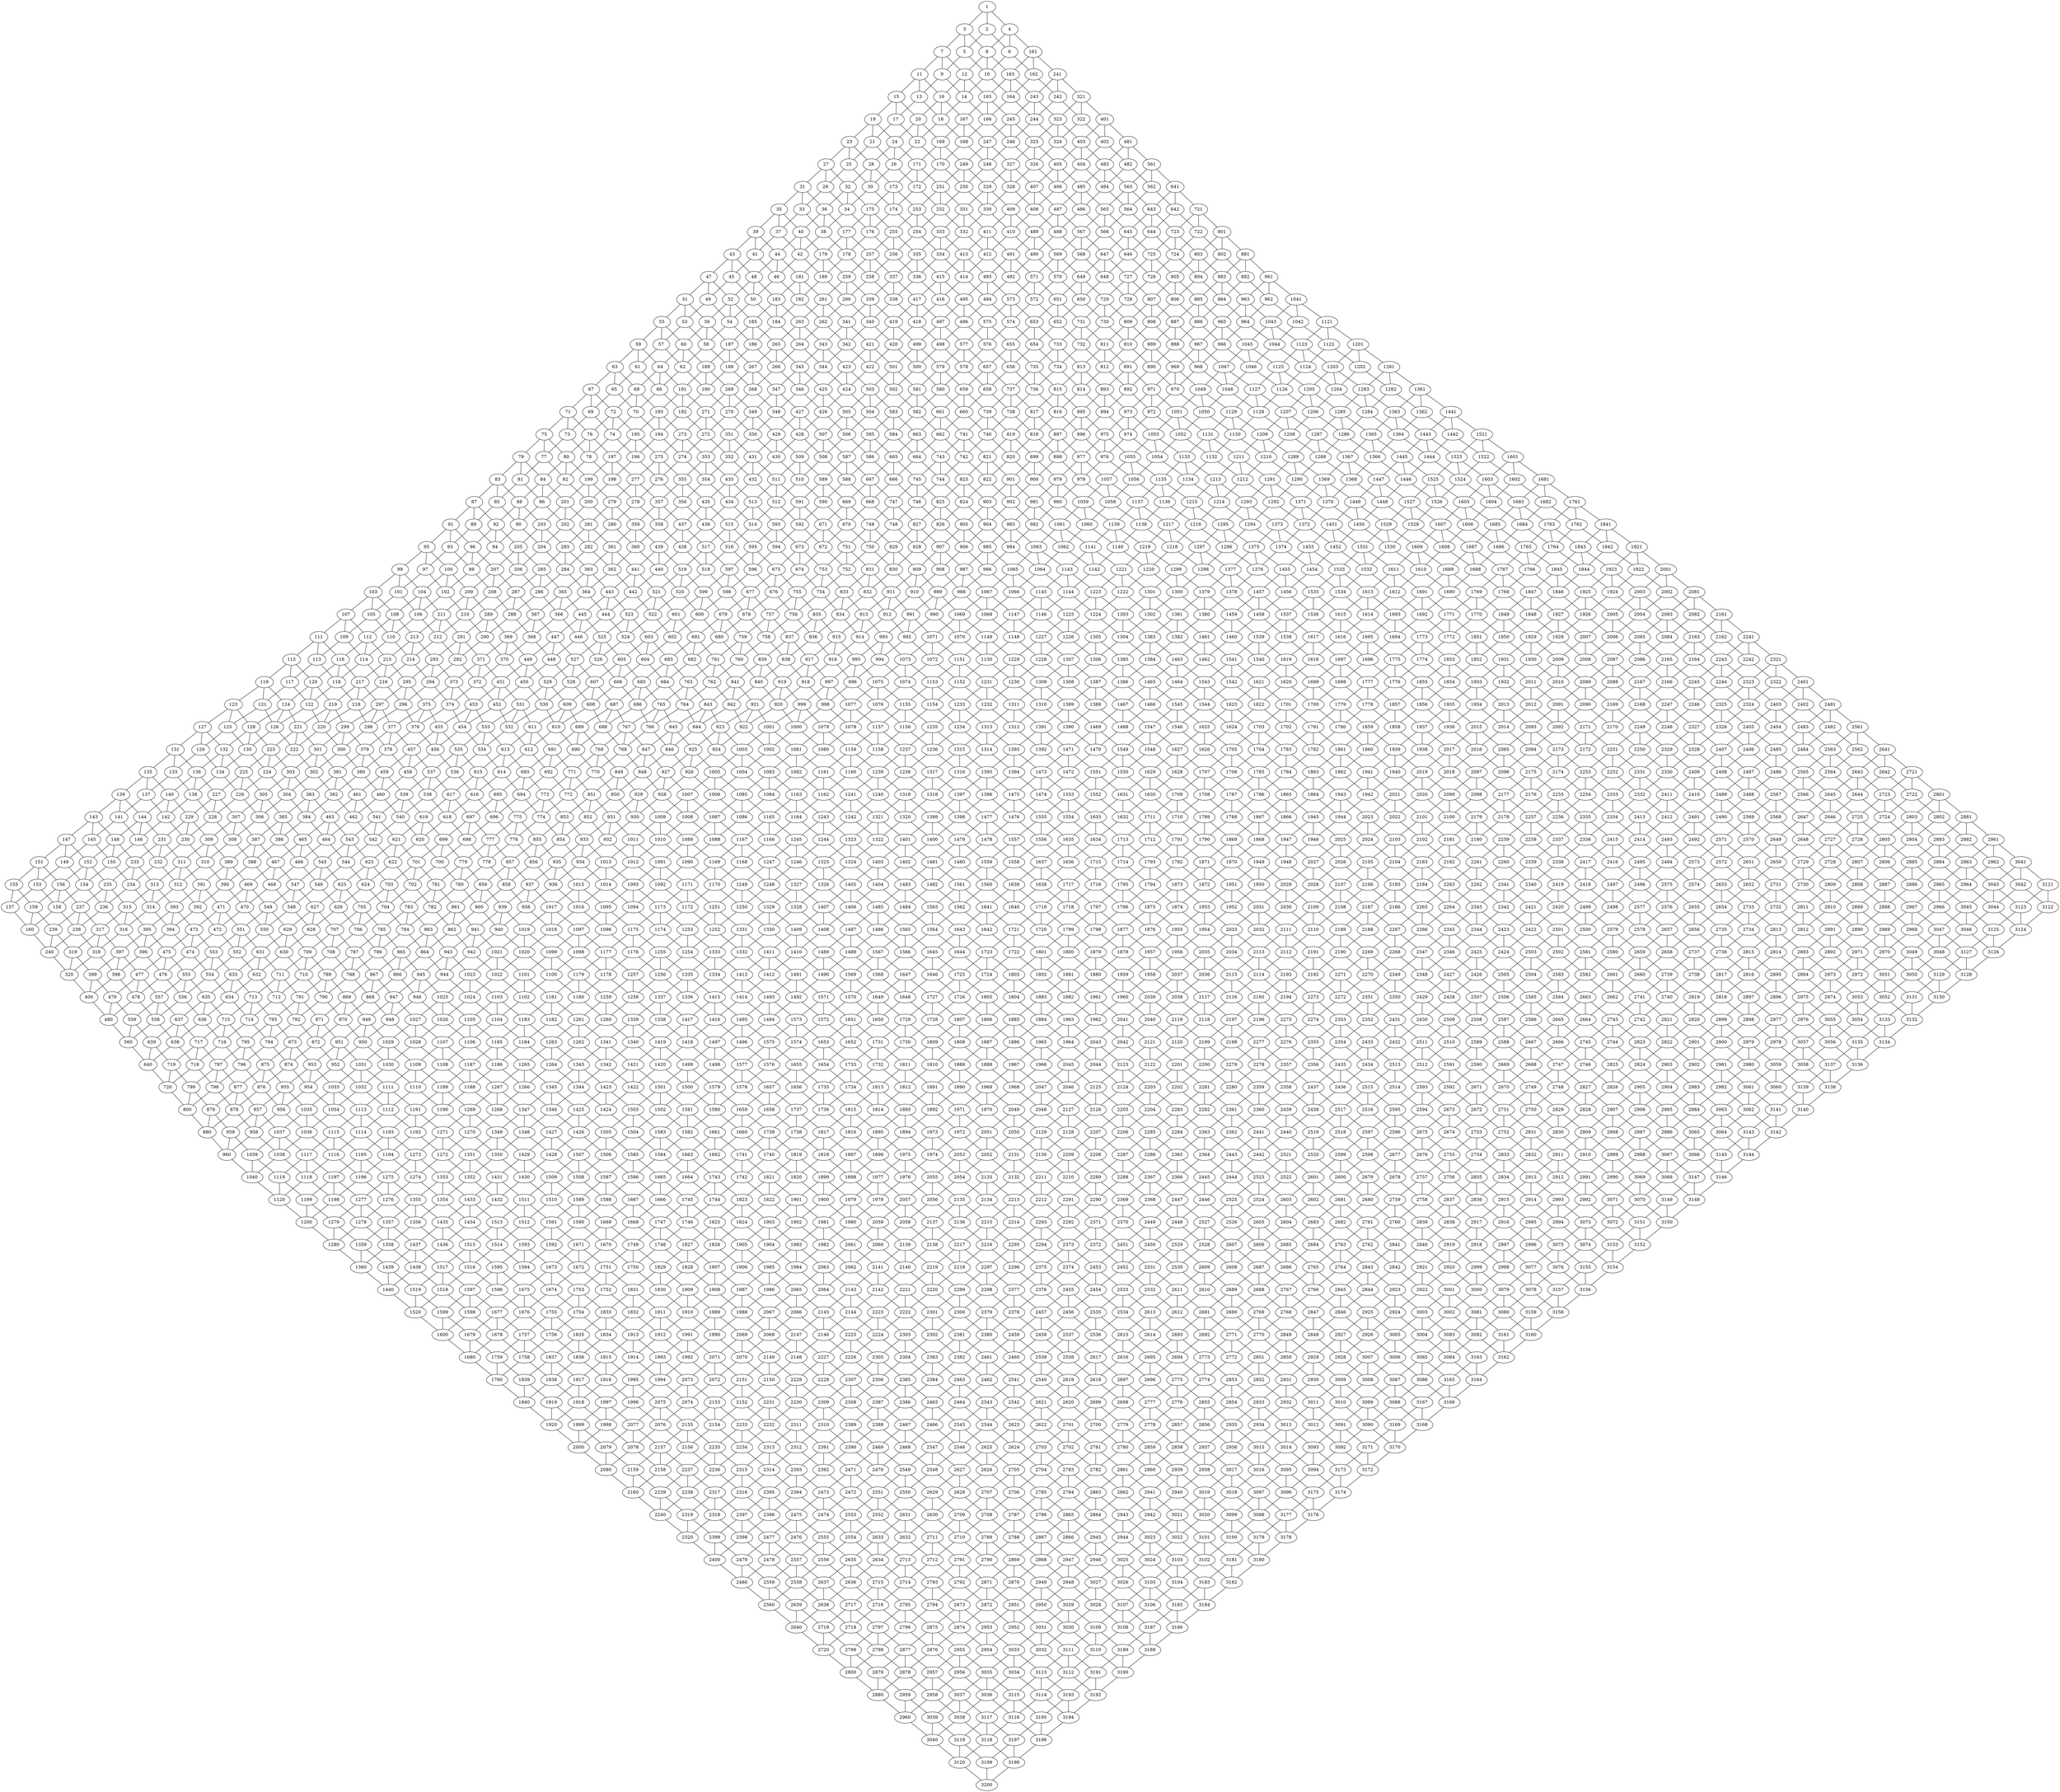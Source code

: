 graph {
1--2;
1--3;
1--4;
2--5;
2--6;
3--5;
3--7;
3--8;
5--9;
5--10;
7--9;
7--11;
7--12;
9--13;
9--14;
11--13;
11--15;
11--16;
13--17;
13--18;
15--17;
15--19;
15--20;
17--21;
17--22;
19--21;
19--23;
19--24;
21--25;
21--26;
23--25;
23--27;
23--28;
25--29;
25--30;
27--29;
27--31;
27--32;
29--33;
29--34;
31--33;
31--35;
31--36;
33--37;
33--38;
35--37;
35--39;
35--40;
37--41;
37--42;
39--41;
39--43;
39--44;
41--45;
41--46;
43--45;
43--47;
43--48;
45--49;
45--50;
47--49;
47--51;
47--52;
49--53;
49--54;
51--53;
51--55;
51--56;
53--57;
53--58;
55--57;
55--59;
55--60;
57--61;
57--62;
59--61;
59--63;
59--64;
61--65;
61--66;
63--65;
63--67;
63--68;
65--69;
65--70;
67--69;
67--71;
67--72;
69--73;
69--74;
71--73;
71--75;
71--76;
73--77;
73--78;
75--77;
75--79;
75--80;
77--81;
77--82;
79--81;
79--83;
79--84;
81--85;
81--86;
83--85;
83--87;
83--88;
85--89;
85--90;
87--89;
87--91;
87--92;
89--93;
89--94;
91--93;
91--95;
91--96;
93--97;
93--98;
95--97;
95--99;
95--100;
97--101;
97--102;
99--101;
99--103;
99--104;
101--105;
101--106;
103--105;
103--107;
103--108;
105--109;
105--110;
107--109;
107--111;
107--112;
109--113;
109--114;
111--113;
111--115;
111--116;
113--117;
113--118;
115--117;
115--119;
115--120;
117--121;
117--122;
119--121;
119--123;
119--124;
121--125;
121--126;
123--125;
123--127;
123--128;
125--129;
125--130;
127--129;
127--131;
127--132;
129--133;
129--134;
131--133;
131--135;
131--136;
133--137;
133--138;
135--137;
135--139;
135--140;
137--141;
137--142;
139--141;
139--143;
139--144;
141--145;
141--146;
143--145;
143--147;
143--148;
145--149;
145--150;
147--149;
147--151;
147--152;
149--153;
149--154;
151--153;
151--155;
151--156;
153--157;
153--158;
155--157;
155--159;
157--160;
4--6;
4--8;
4--161;
6--10;
6--162;
8--10;
8--12;
8--163;
10--14;
10--164;
12--14;
12--16;
12--165;
14--18;
14--166;
16--18;
16--20;
16--167;
18--22;
18--168;
20--22;
20--24;
20--169;
22--26;
22--170;
24--26;
24--28;
24--171;
26--30;
26--172;
28--30;
28--32;
28--173;
30--34;
30--174;
32--34;
32--36;
32--175;
34--38;
34--176;
36--38;
36--40;
36--177;
38--42;
38--178;
40--42;
40--44;
40--179;
42--46;
42--180;
44--46;
44--48;
44--181;
46--50;
46--182;
48--50;
48--52;
48--183;
50--54;
50--184;
52--54;
52--56;
52--185;
54--58;
54--186;
56--58;
56--60;
56--187;
58--62;
58--188;
60--62;
60--64;
60--189;
62--66;
62--190;
64--66;
64--68;
64--191;
66--70;
66--192;
68--70;
68--72;
68--193;
70--74;
70--194;
72--74;
72--76;
72--195;
74--78;
74--196;
76--78;
76--80;
76--197;
78--82;
78--198;
80--82;
80--84;
80--199;
82--86;
82--200;
84--86;
84--88;
84--201;
86--90;
86--202;
88--90;
88--92;
88--203;
90--94;
90--204;
92--94;
92--96;
92--205;
94--98;
94--206;
96--98;
96--100;
96--207;
98--102;
98--208;
100--102;
100--104;
100--209;
102--106;
102--210;
104--106;
104--108;
104--211;
106--110;
106--212;
108--110;
108--112;
108--213;
110--114;
110--214;
112--114;
112--116;
112--215;
114--118;
114--216;
116--118;
116--120;
116--217;
118--122;
118--218;
120--122;
120--124;
120--219;
122--126;
122--220;
124--126;
124--128;
124--221;
126--130;
126--222;
128--130;
128--132;
128--223;
130--134;
130--224;
132--134;
132--136;
132--225;
134--138;
134--226;
136--138;
136--140;
136--227;
138--142;
138--228;
140--142;
140--144;
140--229;
142--146;
142--230;
144--146;
144--148;
144--231;
146--150;
146--232;
148--150;
148--152;
148--233;
150--154;
150--234;
152--154;
152--156;
152--235;
154--158;
154--236;
156--158;
156--159;
156--237;
158--160;
158--238;
159--160;
159--239;
160--240;
161--162;
161--163;
161--241;
162--164;
162--242;
163--164;
163--165;
163--243;
164--166;
164--244;
165--166;
165--167;
165--245;
166--168;
166--246;
167--168;
167--169;
167--247;
168--170;
168--248;
169--170;
169--171;
169--249;
170--172;
170--250;
171--172;
171--173;
171--251;
172--174;
172--252;
173--174;
173--175;
173--253;
174--176;
174--254;
175--176;
175--177;
175--255;
176--178;
176--256;
177--178;
177--179;
177--257;
178--180;
178--258;
179--180;
179--181;
179--259;
180--182;
180--260;
181--182;
181--183;
181--261;
182--184;
182--262;
183--184;
183--185;
183--263;
184--186;
184--264;
185--186;
185--187;
185--265;
186--188;
186--266;
187--188;
187--189;
187--267;
188--190;
188--268;
189--190;
189--191;
189--269;
190--192;
190--270;
191--192;
191--193;
191--271;
192--194;
192--272;
193--194;
193--195;
193--273;
194--196;
194--274;
195--196;
195--197;
195--275;
196--198;
196--276;
197--198;
197--199;
197--277;
198--200;
198--278;
199--200;
199--201;
199--279;
200--202;
200--280;
201--202;
201--203;
201--281;
202--204;
202--282;
203--204;
203--205;
203--283;
204--206;
204--284;
205--206;
205--207;
205--285;
206--208;
206--286;
207--208;
207--209;
207--287;
208--210;
208--288;
209--210;
209--211;
209--289;
210--212;
210--290;
211--212;
211--213;
211--291;
212--214;
212--292;
213--214;
213--215;
213--293;
214--216;
214--294;
215--216;
215--217;
215--295;
216--218;
216--296;
217--218;
217--219;
217--297;
218--220;
218--298;
219--220;
219--221;
219--299;
220--222;
220--300;
221--222;
221--223;
221--301;
222--224;
222--302;
223--224;
223--225;
223--303;
224--226;
224--304;
225--226;
225--227;
225--305;
226--228;
226--306;
227--228;
227--229;
227--307;
228--230;
228--308;
229--230;
229--231;
229--309;
230--232;
230--310;
231--232;
231--233;
231--311;
232--234;
232--312;
233--234;
233--235;
233--313;
234--236;
234--314;
235--236;
235--237;
235--315;
236--238;
236--316;
237--238;
237--239;
237--317;
238--240;
238--318;
239--240;
239--319;
240--320;
241--242;
241--243;
241--321;
242--244;
242--322;
243--244;
243--245;
243--323;
244--246;
244--324;
245--246;
245--247;
245--325;
246--248;
246--326;
247--248;
247--249;
247--327;
248--250;
248--328;
249--250;
249--251;
249--329;
250--252;
250--330;
251--252;
251--253;
251--331;
252--254;
252--332;
253--254;
253--255;
253--333;
254--256;
254--334;
255--256;
255--257;
255--335;
256--258;
256--336;
257--258;
257--259;
257--337;
258--260;
258--338;
259--260;
259--261;
259--339;
260--262;
260--340;
261--262;
261--263;
261--341;
262--264;
262--342;
263--264;
263--265;
263--343;
264--266;
264--344;
265--266;
265--267;
265--345;
266--268;
266--346;
267--268;
267--269;
267--347;
268--270;
268--348;
269--270;
269--271;
269--349;
270--272;
270--350;
271--272;
271--273;
271--351;
272--274;
272--352;
273--274;
273--275;
273--353;
274--276;
274--354;
275--276;
275--277;
275--355;
276--278;
276--356;
277--278;
277--279;
277--357;
278--280;
278--358;
279--280;
279--281;
279--359;
280--282;
280--360;
281--282;
281--283;
281--361;
282--284;
282--362;
283--284;
283--285;
283--363;
284--286;
284--364;
285--286;
285--287;
285--365;
286--288;
286--366;
287--288;
287--289;
287--367;
288--290;
288--368;
289--290;
289--291;
289--369;
290--292;
290--370;
291--292;
291--293;
291--371;
292--294;
292--372;
293--294;
293--295;
293--373;
294--296;
294--374;
295--296;
295--297;
295--375;
296--298;
296--376;
297--298;
297--299;
297--377;
298--300;
298--378;
299--300;
299--301;
299--379;
300--302;
300--380;
301--302;
301--303;
301--381;
302--304;
302--382;
303--304;
303--305;
303--383;
304--306;
304--384;
305--306;
305--307;
305--385;
306--308;
306--386;
307--308;
307--309;
307--387;
308--310;
308--388;
309--310;
309--311;
309--389;
310--312;
310--390;
311--312;
311--313;
311--391;
312--314;
312--392;
313--314;
313--315;
313--393;
314--316;
314--394;
315--316;
315--317;
315--395;
316--318;
316--396;
317--318;
317--319;
317--397;
318--320;
318--398;
319--320;
319--399;
320--400;
321--322;
321--323;
321--401;
322--324;
322--402;
323--324;
323--325;
323--403;
324--326;
324--404;
325--326;
325--327;
325--405;
326--328;
326--406;
327--328;
327--329;
327--407;
328--330;
328--408;
329--330;
329--331;
329--409;
330--332;
330--410;
331--332;
331--333;
331--411;
332--334;
332--412;
333--334;
333--335;
333--413;
334--336;
334--414;
335--336;
335--337;
335--415;
336--338;
336--416;
337--338;
337--339;
337--417;
338--340;
338--418;
339--340;
339--341;
339--419;
340--342;
340--420;
341--342;
341--343;
341--421;
342--344;
342--422;
343--344;
343--345;
343--423;
344--346;
344--424;
345--346;
345--347;
345--425;
346--348;
346--426;
347--348;
347--349;
347--427;
348--350;
348--428;
349--350;
349--351;
349--429;
350--352;
350--430;
351--352;
351--353;
351--431;
352--354;
352--432;
353--354;
353--355;
353--433;
354--356;
354--434;
355--356;
355--357;
355--435;
356--358;
356--436;
357--358;
357--359;
357--437;
358--360;
358--438;
359--360;
359--361;
359--439;
360--362;
360--440;
361--362;
361--363;
361--441;
362--364;
362--442;
363--364;
363--365;
363--443;
364--366;
364--444;
365--366;
365--367;
365--445;
366--368;
366--446;
367--368;
367--369;
367--447;
368--370;
368--448;
369--370;
369--371;
369--449;
370--372;
370--450;
371--372;
371--373;
371--451;
372--374;
372--452;
373--374;
373--375;
373--453;
374--376;
374--454;
375--376;
375--377;
375--455;
376--378;
376--456;
377--378;
377--379;
377--457;
378--380;
378--458;
379--380;
379--381;
379--459;
380--382;
380--460;
381--382;
381--383;
381--461;
382--384;
382--462;
383--384;
383--385;
383--463;
384--386;
384--464;
385--386;
385--387;
385--465;
386--388;
386--466;
387--388;
387--389;
387--467;
388--390;
388--468;
389--390;
389--391;
389--469;
390--392;
390--470;
391--392;
391--393;
391--471;
392--394;
392--472;
393--394;
393--395;
393--473;
394--396;
394--474;
395--396;
395--397;
395--475;
396--398;
396--476;
397--398;
397--399;
397--477;
398--400;
398--478;
399--400;
399--479;
400--480;
401--402;
401--403;
401--481;
402--404;
402--482;
403--404;
403--405;
403--483;
404--406;
404--484;
405--406;
405--407;
405--485;
406--408;
406--486;
407--408;
407--409;
407--487;
408--410;
408--488;
409--410;
409--411;
409--489;
410--412;
410--490;
411--412;
411--413;
411--491;
412--414;
412--492;
413--414;
413--415;
413--493;
414--416;
414--494;
415--416;
415--417;
415--495;
416--418;
416--496;
417--418;
417--419;
417--497;
418--420;
418--498;
419--420;
419--421;
419--499;
420--422;
420--500;
421--422;
421--423;
421--501;
422--424;
422--502;
423--424;
423--425;
423--503;
424--426;
424--504;
425--426;
425--427;
425--505;
426--428;
426--506;
427--428;
427--429;
427--507;
428--430;
428--508;
429--430;
429--431;
429--509;
430--432;
430--510;
431--432;
431--433;
431--511;
432--434;
432--512;
433--434;
433--435;
433--513;
434--436;
434--514;
435--436;
435--437;
435--515;
436--438;
436--516;
437--438;
437--439;
437--517;
438--440;
438--518;
439--440;
439--441;
439--519;
440--442;
440--520;
441--442;
441--443;
441--521;
442--444;
442--522;
443--444;
443--445;
443--523;
444--446;
444--524;
445--446;
445--447;
445--525;
446--448;
446--526;
447--448;
447--449;
447--527;
448--450;
448--528;
449--450;
449--451;
449--529;
450--452;
450--530;
451--452;
451--453;
451--531;
452--454;
452--532;
453--454;
453--455;
453--533;
454--456;
454--534;
455--456;
455--457;
455--535;
456--458;
456--536;
457--458;
457--459;
457--537;
458--460;
458--538;
459--460;
459--461;
459--539;
460--462;
460--540;
461--462;
461--463;
461--541;
462--464;
462--542;
463--464;
463--465;
463--543;
464--466;
464--544;
465--466;
465--467;
465--545;
466--468;
466--546;
467--468;
467--469;
467--547;
468--470;
468--548;
469--470;
469--471;
469--549;
470--472;
470--550;
471--472;
471--473;
471--551;
472--474;
472--552;
473--474;
473--475;
473--553;
474--476;
474--554;
475--476;
475--477;
475--555;
476--478;
476--556;
477--478;
477--479;
477--557;
478--480;
478--558;
479--480;
479--559;
480--560;
481--482;
481--483;
481--561;
482--484;
482--562;
483--484;
483--485;
483--563;
484--486;
484--564;
485--486;
485--487;
485--565;
486--488;
486--566;
487--488;
487--489;
487--567;
488--490;
488--568;
489--490;
489--491;
489--569;
490--492;
490--570;
491--492;
491--493;
491--571;
492--494;
492--572;
493--494;
493--495;
493--573;
494--496;
494--574;
495--496;
495--497;
495--575;
496--498;
496--576;
497--498;
497--499;
497--577;
498--500;
498--578;
499--500;
499--501;
499--579;
500--502;
500--580;
501--502;
501--503;
501--581;
502--504;
502--582;
503--504;
503--505;
503--583;
504--506;
504--584;
505--506;
505--507;
505--585;
506--508;
506--586;
507--508;
507--509;
507--587;
508--510;
508--588;
509--510;
509--511;
509--589;
510--512;
510--590;
511--512;
511--513;
511--591;
512--514;
512--592;
513--514;
513--515;
513--593;
514--516;
514--594;
515--516;
515--517;
515--595;
516--518;
516--596;
517--518;
517--519;
517--597;
518--520;
518--598;
519--520;
519--521;
519--599;
520--522;
520--600;
521--522;
521--523;
521--601;
522--524;
522--602;
523--524;
523--525;
523--603;
524--526;
524--604;
525--526;
525--527;
525--605;
526--528;
526--606;
527--528;
527--529;
527--607;
528--530;
528--608;
529--530;
529--531;
529--609;
530--532;
530--610;
531--532;
531--533;
531--611;
532--534;
532--612;
533--534;
533--535;
533--613;
534--536;
534--614;
535--536;
535--537;
535--615;
536--538;
536--616;
537--538;
537--539;
537--617;
538--540;
538--618;
539--540;
539--541;
539--619;
540--542;
540--620;
541--542;
541--543;
541--621;
542--544;
542--622;
543--544;
543--545;
543--623;
544--546;
544--624;
545--546;
545--547;
545--625;
546--548;
546--626;
547--548;
547--549;
547--627;
548--550;
548--628;
549--550;
549--551;
549--629;
550--552;
550--630;
551--552;
551--553;
551--631;
552--554;
552--632;
553--554;
553--555;
553--633;
554--556;
554--634;
555--556;
555--557;
555--635;
556--558;
556--636;
557--558;
557--559;
557--637;
558--560;
558--638;
559--560;
559--639;
560--640;
561--562;
561--563;
561--641;
562--564;
562--642;
563--564;
563--565;
563--643;
564--566;
564--644;
565--566;
565--567;
565--645;
566--568;
566--646;
567--568;
567--569;
567--647;
568--570;
568--648;
569--570;
569--571;
569--649;
570--572;
570--650;
571--572;
571--573;
571--651;
572--574;
572--652;
573--574;
573--575;
573--653;
574--576;
574--654;
575--576;
575--577;
575--655;
576--578;
576--656;
577--578;
577--579;
577--657;
578--580;
578--658;
579--580;
579--581;
579--659;
580--582;
580--660;
581--582;
581--583;
581--661;
582--584;
582--662;
583--584;
583--585;
583--663;
584--586;
584--664;
585--586;
585--587;
585--665;
586--588;
586--666;
587--588;
587--589;
587--667;
588--590;
588--668;
589--590;
589--591;
589--669;
590--592;
590--670;
591--592;
591--593;
591--671;
592--594;
592--672;
593--594;
593--595;
593--673;
594--596;
594--674;
595--596;
595--597;
595--675;
596--598;
596--676;
597--598;
597--599;
597--677;
598--600;
598--678;
599--600;
599--601;
599--679;
600--602;
600--680;
601--602;
601--603;
601--681;
602--604;
602--682;
603--604;
603--605;
603--683;
604--606;
604--684;
605--606;
605--607;
605--685;
606--608;
606--686;
607--608;
607--609;
607--687;
608--610;
608--688;
609--610;
609--611;
609--689;
610--612;
610--690;
611--612;
611--613;
611--691;
612--614;
612--692;
613--614;
613--615;
613--693;
614--616;
614--694;
615--616;
615--617;
615--695;
616--618;
616--696;
617--618;
617--619;
617--697;
618--620;
618--698;
619--620;
619--621;
619--699;
620--622;
620--700;
621--622;
621--623;
621--701;
622--624;
622--702;
623--624;
623--625;
623--703;
624--626;
624--704;
625--626;
625--627;
625--705;
626--628;
626--706;
627--628;
627--629;
627--707;
628--630;
628--708;
629--630;
629--631;
629--709;
630--632;
630--710;
631--632;
631--633;
631--711;
632--634;
632--712;
633--634;
633--635;
633--713;
634--636;
634--714;
635--636;
635--637;
635--715;
636--638;
636--716;
637--638;
637--639;
637--717;
638--640;
638--718;
639--640;
639--719;
640--720;
641--642;
641--643;
641--721;
642--644;
642--722;
643--644;
643--645;
643--723;
644--646;
644--724;
645--646;
645--647;
645--725;
646--648;
646--726;
647--648;
647--649;
647--727;
648--650;
648--728;
649--650;
649--651;
649--729;
650--652;
650--730;
651--652;
651--653;
651--731;
652--654;
652--732;
653--654;
653--655;
653--733;
654--656;
654--734;
655--656;
655--657;
655--735;
656--658;
656--736;
657--658;
657--659;
657--737;
658--660;
658--738;
659--660;
659--661;
659--739;
660--662;
660--740;
661--662;
661--663;
661--741;
662--664;
662--742;
663--664;
663--665;
663--743;
664--666;
664--744;
665--666;
665--667;
665--745;
666--668;
666--746;
667--668;
667--669;
667--747;
668--670;
668--748;
669--670;
669--671;
669--749;
670--672;
670--750;
671--672;
671--673;
671--751;
672--674;
672--752;
673--674;
673--675;
673--753;
674--676;
674--754;
675--676;
675--677;
675--755;
676--678;
676--756;
677--678;
677--679;
677--757;
678--680;
678--758;
679--680;
679--681;
679--759;
680--682;
680--760;
681--682;
681--683;
681--761;
682--684;
682--762;
683--684;
683--685;
683--763;
684--686;
684--764;
685--686;
685--687;
685--765;
686--688;
686--766;
687--688;
687--689;
687--767;
688--690;
688--768;
689--690;
689--691;
689--769;
690--692;
690--770;
691--692;
691--693;
691--771;
692--694;
692--772;
693--694;
693--695;
693--773;
694--696;
694--774;
695--696;
695--697;
695--775;
696--698;
696--776;
697--698;
697--699;
697--777;
698--700;
698--778;
699--700;
699--701;
699--779;
700--702;
700--780;
701--702;
701--703;
701--781;
702--704;
702--782;
703--704;
703--705;
703--783;
704--706;
704--784;
705--706;
705--707;
705--785;
706--708;
706--786;
707--708;
707--709;
707--787;
708--710;
708--788;
709--710;
709--711;
709--789;
710--712;
710--790;
711--712;
711--713;
711--791;
712--714;
712--792;
713--714;
713--715;
713--793;
714--716;
714--794;
715--716;
715--717;
715--795;
716--718;
716--796;
717--718;
717--719;
717--797;
718--720;
718--798;
719--720;
719--799;
720--800;
721--722;
721--723;
721--801;
722--724;
722--802;
723--724;
723--725;
723--803;
724--726;
724--804;
725--726;
725--727;
725--805;
726--728;
726--806;
727--728;
727--729;
727--807;
728--730;
728--808;
729--730;
729--731;
729--809;
730--732;
730--810;
731--732;
731--733;
731--811;
732--734;
732--812;
733--734;
733--735;
733--813;
734--736;
734--814;
735--736;
735--737;
735--815;
736--738;
736--816;
737--738;
737--739;
737--817;
738--740;
738--818;
739--740;
739--741;
739--819;
740--742;
740--820;
741--742;
741--743;
741--821;
742--744;
742--822;
743--744;
743--745;
743--823;
744--746;
744--824;
745--746;
745--747;
745--825;
746--748;
746--826;
747--748;
747--749;
747--827;
748--750;
748--828;
749--750;
749--751;
749--829;
750--752;
750--830;
751--752;
751--753;
751--831;
752--754;
752--832;
753--754;
753--755;
753--833;
754--756;
754--834;
755--756;
755--757;
755--835;
756--758;
756--836;
757--758;
757--759;
757--837;
758--760;
758--838;
759--760;
759--761;
759--839;
760--762;
760--840;
761--762;
761--763;
761--841;
762--764;
762--842;
763--764;
763--765;
763--843;
764--766;
764--844;
765--766;
765--767;
765--845;
766--768;
766--846;
767--768;
767--769;
767--847;
768--770;
768--848;
769--770;
769--771;
769--849;
770--772;
770--850;
771--772;
771--773;
771--851;
772--774;
772--852;
773--774;
773--775;
773--853;
774--776;
774--854;
775--776;
775--777;
775--855;
776--778;
776--856;
777--778;
777--779;
777--857;
778--780;
778--858;
779--780;
779--781;
779--859;
780--782;
780--860;
781--782;
781--783;
781--861;
782--784;
782--862;
783--784;
783--785;
783--863;
784--786;
784--864;
785--786;
785--787;
785--865;
786--788;
786--866;
787--788;
787--789;
787--867;
788--790;
788--868;
789--790;
789--791;
789--869;
790--792;
790--870;
791--792;
791--793;
791--871;
792--794;
792--872;
793--794;
793--795;
793--873;
794--796;
794--874;
795--796;
795--797;
795--875;
796--798;
796--876;
797--798;
797--799;
797--877;
798--800;
798--878;
799--800;
799--879;
800--880;
801--802;
801--803;
801--881;
802--804;
802--882;
803--804;
803--805;
803--883;
804--806;
804--884;
805--806;
805--807;
805--885;
806--808;
806--886;
807--808;
807--809;
807--887;
808--810;
808--888;
809--810;
809--811;
809--889;
810--812;
810--890;
811--812;
811--813;
811--891;
812--814;
812--892;
813--814;
813--815;
813--893;
814--816;
814--894;
815--816;
815--817;
815--895;
816--818;
816--896;
817--818;
817--819;
817--897;
818--820;
818--898;
819--820;
819--821;
819--899;
820--822;
820--900;
821--822;
821--823;
821--901;
822--824;
822--902;
823--824;
823--825;
823--903;
824--826;
824--904;
825--826;
825--827;
825--905;
826--828;
826--906;
827--828;
827--829;
827--907;
828--830;
828--908;
829--830;
829--831;
829--909;
830--832;
830--910;
831--832;
831--833;
831--911;
832--834;
832--912;
833--834;
833--835;
833--913;
834--836;
834--914;
835--836;
835--837;
835--915;
836--838;
836--916;
837--838;
837--839;
837--917;
838--840;
838--918;
839--840;
839--841;
839--919;
840--842;
840--920;
841--842;
841--843;
841--921;
842--844;
842--922;
843--844;
843--845;
843--923;
844--846;
844--924;
845--846;
845--847;
845--925;
846--848;
846--926;
847--848;
847--849;
847--927;
848--850;
848--928;
849--850;
849--851;
849--929;
850--852;
850--930;
851--852;
851--853;
851--931;
852--854;
852--932;
853--854;
853--855;
853--933;
854--856;
854--934;
855--856;
855--857;
855--935;
856--858;
856--936;
857--858;
857--859;
857--937;
858--860;
858--938;
859--860;
859--861;
859--939;
860--862;
860--940;
861--862;
861--863;
861--941;
862--864;
862--942;
863--864;
863--865;
863--943;
864--866;
864--944;
865--866;
865--867;
865--945;
866--868;
866--946;
867--868;
867--869;
867--947;
868--870;
868--948;
869--870;
869--871;
869--949;
870--872;
870--950;
871--872;
871--873;
871--951;
872--874;
872--952;
873--874;
873--875;
873--953;
874--876;
874--954;
875--876;
875--877;
875--955;
876--878;
876--956;
877--878;
877--879;
877--957;
878--880;
878--958;
879--880;
879--959;
880--960;
881--882;
881--883;
881--961;
882--884;
882--962;
883--884;
883--885;
883--963;
884--886;
884--964;
885--886;
885--887;
885--965;
886--888;
886--966;
887--888;
887--889;
887--967;
888--890;
888--968;
889--890;
889--891;
889--969;
890--892;
890--970;
891--892;
891--893;
891--971;
892--894;
892--972;
893--894;
893--895;
893--973;
894--896;
894--974;
895--896;
895--897;
895--975;
896--898;
896--976;
897--898;
897--899;
897--977;
898--900;
898--978;
899--900;
899--901;
899--979;
900--902;
900--980;
901--902;
901--903;
901--981;
902--904;
902--982;
903--904;
903--905;
903--983;
904--906;
904--984;
905--906;
905--907;
905--985;
906--908;
906--986;
907--908;
907--909;
907--987;
908--910;
908--988;
909--910;
909--911;
909--989;
910--912;
910--990;
911--912;
911--913;
911--991;
912--914;
912--992;
913--914;
913--915;
913--993;
914--916;
914--994;
915--916;
915--917;
915--995;
916--918;
916--996;
917--918;
917--919;
917--997;
918--920;
918--998;
919--920;
919--921;
919--999;
920--922;
920--1000;
921--922;
921--923;
921--1001;
922--924;
922--1002;
923--924;
923--925;
923--1003;
924--926;
924--1004;
925--926;
925--927;
925--1005;
926--928;
926--1006;
927--928;
927--929;
927--1007;
928--930;
928--1008;
929--930;
929--931;
929--1009;
930--932;
930--1010;
931--932;
931--933;
931--1011;
932--934;
932--1012;
933--934;
933--935;
933--1013;
934--936;
934--1014;
935--936;
935--937;
935--1015;
936--938;
936--1016;
937--938;
937--939;
937--1017;
938--940;
938--1018;
939--940;
939--941;
939--1019;
940--942;
940--1020;
941--942;
941--943;
941--1021;
942--944;
942--1022;
943--944;
943--945;
943--1023;
944--946;
944--1024;
945--946;
945--947;
945--1025;
946--948;
946--1026;
947--948;
947--949;
947--1027;
948--950;
948--1028;
949--950;
949--951;
949--1029;
950--952;
950--1030;
951--952;
951--953;
951--1031;
952--954;
952--1032;
953--954;
953--955;
953--1033;
954--956;
954--1034;
955--956;
955--957;
955--1035;
956--958;
956--1036;
957--958;
957--959;
957--1037;
958--960;
958--1038;
959--960;
959--1039;
960--1040;
961--962;
961--963;
961--1041;
962--964;
962--1042;
963--964;
963--965;
963--1043;
964--966;
964--1044;
965--966;
965--967;
965--1045;
966--968;
966--1046;
967--968;
967--969;
967--1047;
968--970;
968--1048;
969--970;
969--971;
969--1049;
970--972;
970--1050;
971--972;
971--973;
971--1051;
972--974;
972--1052;
973--974;
973--975;
973--1053;
974--976;
974--1054;
975--976;
975--977;
975--1055;
976--978;
976--1056;
977--978;
977--979;
977--1057;
978--980;
978--1058;
979--980;
979--981;
979--1059;
980--982;
980--1060;
981--982;
981--983;
981--1061;
982--984;
982--1062;
983--984;
983--985;
983--1063;
984--986;
984--1064;
985--986;
985--987;
985--1065;
986--988;
986--1066;
987--988;
987--989;
987--1067;
988--990;
988--1068;
989--990;
989--991;
989--1069;
990--992;
990--1070;
991--992;
991--993;
991--1071;
992--994;
992--1072;
993--994;
993--995;
993--1073;
994--996;
994--1074;
995--996;
995--997;
995--1075;
996--998;
996--1076;
997--998;
997--999;
997--1077;
998--1000;
998--1078;
999--1000;
999--1001;
999--1079;
1000--1002;
1000--1080;
1001--1002;
1001--1003;
1001--1081;
1002--1004;
1002--1082;
1003--1004;
1003--1005;
1003--1083;
1004--1006;
1004--1084;
1005--1006;
1005--1007;
1005--1085;
1006--1008;
1006--1086;
1007--1008;
1007--1009;
1007--1087;
1008--1010;
1008--1088;
1009--1010;
1009--1011;
1009--1089;
1010--1012;
1010--1090;
1011--1012;
1011--1013;
1011--1091;
1012--1014;
1012--1092;
1013--1014;
1013--1015;
1013--1093;
1014--1016;
1014--1094;
1015--1016;
1015--1017;
1015--1095;
1016--1018;
1016--1096;
1017--1018;
1017--1019;
1017--1097;
1018--1020;
1018--1098;
1019--1020;
1019--1021;
1019--1099;
1020--1022;
1020--1100;
1021--1022;
1021--1023;
1021--1101;
1022--1024;
1022--1102;
1023--1024;
1023--1025;
1023--1103;
1024--1026;
1024--1104;
1025--1026;
1025--1027;
1025--1105;
1026--1028;
1026--1106;
1027--1028;
1027--1029;
1027--1107;
1028--1030;
1028--1108;
1029--1030;
1029--1031;
1029--1109;
1030--1032;
1030--1110;
1031--1032;
1031--1033;
1031--1111;
1032--1034;
1032--1112;
1033--1034;
1033--1035;
1033--1113;
1034--1036;
1034--1114;
1035--1036;
1035--1037;
1035--1115;
1036--1038;
1036--1116;
1037--1038;
1037--1039;
1037--1117;
1038--1040;
1038--1118;
1039--1040;
1039--1119;
1040--1120;
1041--1042;
1041--1043;
1041--1121;
1042--1044;
1042--1122;
1043--1044;
1043--1045;
1043--1123;
1044--1046;
1044--1124;
1045--1046;
1045--1047;
1045--1125;
1046--1048;
1046--1126;
1047--1048;
1047--1049;
1047--1127;
1048--1050;
1048--1128;
1049--1050;
1049--1051;
1049--1129;
1050--1052;
1050--1130;
1051--1052;
1051--1053;
1051--1131;
1052--1054;
1052--1132;
1053--1054;
1053--1055;
1053--1133;
1054--1056;
1054--1134;
1055--1056;
1055--1057;
1055--1135;
1056--1058;
1056--1136;
1057--1058;
1057--1059;
1057--1137;
1058--1060;
1058--1138;
1059--1060;
1059--1061;
1059--1139;
1060--1062;
1060--1140;
1061--1062;
1061--1063;
1061--1141;
1062--1064;
1062--1142;
1063--1064;
1063--1065;
1063--1143;
1064--1066;
1064--1144;
1065--1066;
1065--1067;
1065--1145;
1066--1068;
1066--1146;
1067--1068;
1067--1069;
1067--1147;
1068--1070;
1068--1148;
1069--1070;
1069--1071;
1069--1149;
1070--1072;
1070--1150;
1071--1072;
1071--1073;
1071--1151;
1072--1074;
1072--1152;
1073--1074;
1073--1075;
1073--1153;
1074--1076;
1074--1154;
1075--1076;
1075--1077;
1075--1155;
1076--1078;
1076--1156;
1077--1078;
1077--1079;
1077--1157;
1078--1080;
1078--1158;
1079--1080;
1079--1081;
1079--1159;
1080--1082;
1080--1160;
1081--1082;
1081--1083;
1081--1161;
1082--1084;
1082--1162;
1083--1084;
1083--1085;
1083--1163;
1084--1086;
1084--1164;
1085--1086;
1085--1087;
1085--1165;
1086--1088;
1086--1166;
1087--1088;
1087--1089;
1087--1167;
1088--1090;
1088--1168;
1089--1090;
1089--1091;
1089--1169;
1090--1092;
1090--1170;
1091--1092;
1091--1093;
1091--1171;
1092--1094;
1092--1172;
1093--1094;
1093--1095;
1093--1173;
1094--1096;
1094--1174;
1095--1096;
1095--1097;
1095--1175;
1096--1098;
1096--1176;
1097--1098;
1097--1099;
1097--1177;
1098--1100;
1098--1178;
1099--1100;
1099--1101;
1099--1179;
1100--1102;
1100--1180;
1101--1102;
1101--1103;
1101--1181;
1102--1104;
1102--1182;
1103--1104;
1103--1105;
1103--1183;
1104--1106;
1104--1184;
1105--1106;
1105--1107;
1105--1185;
1106--1108;
1106--1186;
1107--1108;
1107--1109;
1107--1187;
1108--1110;
1108--1188;
1109--1110;
1109--1111;
1109--1189;
1110--1112;
1110--1190;
1111--1112;
1111--1113;
1111--1191;
1112--1114;
1112--1192;
1113--1114;
1113--1115;
1113--1193;
1114--1116;
1114--1194;
1115--1116;
1115--1117;
1115--1195;
1116--1118;
1116--1196;
1117--1118;
1117--1119;
1117--1197;
1118--1120;
1118--1198;
1119--1120;
1119--1199;
1120--1200;
1121--1122;
1121--1123;
1121--1201;
1122--1124;
1122--1202;
1123--1124;
1123--1125;
1123--1203;
1124--1126;
1124--1204;
1125--1126;
1125--1127;
1125--1205;
1126--1128;
1126--1206;
1127--1128;
1127--1129;
1127--1207;
1128--1130;
1128--1208;
1129--1130;
1129--1131;
1129--1209;
1130--1132;
1130--1210;
1131--1132;
1131--1133;
1131--1211;
1132--1134;
1132--1212;
1133--1134;
1133--1135;
1133--1213;
1134--1136;
1134--1214;
1135--1136;
1135--1137;
1135--1215;
1136--1138;
1136--1216;
1137--1138;
1137--1139;
1137--1217;
1138--1140;
1138--1218;
1139--1140;
1139--1141;
1139--1219;
1140--1142;
1140--1220;
1141--1142;
1141--1143;
1141--1221;
1142--1144;
1142--1222;
1143--1144;
1143--1145;
1143--1223;
1144--1146;
1144--1224;
1145--1146;
1145--1147;
1145--1225;
1146--1148;
1146--1226;
1147--1148;
1147--1149;
1147--1227;
1148--1150;
1148--1228;
1149--1150;
1149--1151;
1149--1229;
1150--1152;
1150--1230;
1151--1152;
1151--1153;
1151--1231;
1152--1154;
1152--1232;
1153--1154;
1153--1155;
1153--1233;
1154--1156;
1154--1234;
1155--1156;
1155--1157;
1155--1235;
1156--1158;
1156--1236;
1157--1158;
1157--1159;
1157--1237;
1158--1160;
1158--1238;
1159--1160;
1159--1161;
1159--1239;
1160--1162;
1160--1240;
1161--1162;
1161--1163;
1161--1241;
1162--1164;
1162--1242;
1163--1164;
1163--1165;
1163--1243;
1164--1166;
1164--1244;
1165--1166;
1165--1167;
1165--1245;
1166--1168;
1166--1246;
1167--1168;
1167--1169;
1167--1247;
1168--1170;
1168--1248;
1169--1170;
1169--1171;
1169--1249;
1170--1172;
1170--1250;
1171--1172;
1171--1173;
1171--1251;
1172--1174;
1172--1252;
1173--1174;
1173--1175;
1173--1253;
1174--1176;
1174--1254;
1175--1176;
1175--1177;
1175--1255;
1176--1178;
1176--1256;
1177--1178;
1177--1179;
1177--1257;
1178--1180;
1178--1258;
1179--1180;
1179--1181;
1179--1259;
1180--1182;
1180--1260;
1181--1182;
1181--1183;
1181--1261;
1182--1184;
1182--1262;
1183--1184;
1183--1185;
1183--1263;
1184--1186;
1184--1264;
1185--1186;
1185--1187;
1185--1265;
1186--1188;
1186--1266;
1187--1188;
1187--1189;
1187--1267;
1188--1190;
1188--1268;
1189--1190;
1189--1191;
1189--1269;
1190--1192;
1190--1270;
1191--1192;
1191--1193;
1191--1271;
1192--1194;
1192--1272;
1193--1194;
1193--1195;
1193--1273;
1194--1196;
1194--1274;
1195--1196;
1195--1197;
1195--1275;
1196--1198;
1196--1276;
1197--1198;
1197--1199;
1197--1277;
1198--1200;
1198--1278;
1199--1200;
1199--1279;
1200--1280;
1201--1202;
1201--1203;
1201--1281;
1202--1204;
1202--1282;
1203--1204;
1203--1205;
1203--1283;
1204--1206;
1204--1284;
1205--1206;
1205--1207;
1205--1285;
1206--1208;
1206--1286;
1207--1208;
1207--1209;
1207--1287;
1208--1210;
1208--1288;
1209--1210;
1209--1211;
1209--1289;
1210--1212;
1210--1290;
1211--1212;
1211--1213;
1211--1291;
1212--1214;
1212--1292;
1213--1214;
1213--1215;
1213--1293;
1214--1216;
1214--1294;
1215--1216;
1215--1217;
1215--1295;
1216--1218;
1216--1296;
1217--1218;
1217--1219;
1217--1297;
1218--1220;
1218--1298;
1219--1220;
1219--1221;
1219--1299;
1220--1222;
1220--1300;
1221--1222;
1221--1223;
1221--1301;
1222--1224;
1222--1302;
1223--1224;
1223--1225;
1223--1303;
1224--1226;
1224--1304;
1225--1226;
1225--1227;
1225--1305;
1226--1228;
1226--1306;
1227--1228;
1227--1229;
1227--1307;
1228--1230;
1228--1308;
1229--1230;
1229--1231;
1229--1309;
1230--1232;
1230--1310;
1231--1232;
1231--1233;
1231--1311;
1232--1234;
1232--1312;
1233--1234;
1233--1235;
1233--1313;
1234--1236;
1234--1314;
1235--1236;
1235--1237;
1235--1315;
1236--1238;
1236--1316;
1237--1238;
1237--1239;
1237--1317;
1238--1240;
1238--1318;
1239--1240;
1239--1241;
1239--1319;
1240--1242;
1240--1320;
1241--1242;
1241--1243;
1241--1321;
1242--1244;
1242--1322;
1243--1244;
1243--1245;
1243--1323;
1244--1246;
1244--1324;
1245--1246;
1245--1247;
1245--1325;
1246--1248;
1246--1326;
1247--1248;
1247--1249;
1247--1327;
1248--1250;
1248--1328;
1249--1250;
1249--1251;
1249--1329;
1250--1252;
1250--1330;
1251--1252;
1251--1253;
1251--1331;
1252--1254;
1252--1332;
1253--1254;
1253--1255;
1253--1333;
1254--1256;
1254--1334;
1255--1256;
1255--1257;
1255--1335;
1256--1258;
1256--1336;
1257--1258;
1257--1259;
1257--1337;
1258--1260;
1258--1338;
1259--1260;
1259--1261;
1259--1339;
1260--1262;
1260--1340;
1261--1262;
1261--1263;
1261--1341;
1262--1264;
1262--1342;
1263--1264;
1263--1265;
1263--1343;
1264--1266;
1264--1344;
1265--1266;
1265--1267;
1265--1345;
1266--1268;
1266--1346;
1267--1268;
1267--1269;
1267--1347;
1268--1270;
1268--1348;
1269--1270;
1269--1271;
1269--1349;
1270--1272;
1270--1350;
1271--1272;
1271--1273;
1271--1351;
1272--1274;
1272--1352;
1273--1274;
1273--1275;
1273--1353;
1274--1276;
1274--1354;
1275--1276;
1275--1277;
1275--1355;
1276--1278;
1276--1356;
1277--1278;
1277--1279;
1277--1357;
1278--1280;
1278--1358;
1279--1280;
1279--1359;
1280--1360;
1281--1282;
1281--1283;
1281--1361;
1282--1284;
1282--1362;
1283--1284;
1283--1285;
1283--1363;
1284--1286;
1284--1364;
1285--1286;
1285--1287;
1285--1365;
1286--1288;
1286--1366;
1287--1288;
1287--1289;
1287--1367;
1288--1290;
1288--1368;
1289--1290;
1289--1291;
1289--1369;
1290--1292;
1290--1370;
1291--1292;
1291--1293;
1291--1371;
1292--1294;
1292--1372;
1293--1294;
1293--1295;
1293--1373;
1294--1296;
1294--1374;
1295--1296;
1295--1297;
1295--1375;
1296--1298;
1296--1376;
1297--1298;
1297--1299;
1297--1377;
1298--1300;
1298--1378;
1299--1300;
1299--1301;
1299--1379;
1300--1302;
1300--1380;
1301--1302;
1301--1303;
1301--1381;
1302--1304;
1302--1382;
1303--1304;
1303--1305;
1303--1383;
1304--1306;
1304--1384;
1305--1306;
1305--1307;
1305--1385;
1306--1308;
1306--1386;
1307--1308;
1307--1309;
1307--1387;
1308--1310;
1308--1388;
1309--1310;
1309--1311;
1309--1389;
1310--1312;
1310--1390;
1311--1312;
1311--1313;
1311--1391;
1312--1314;
1312--1392;
1313--1314;
1313--1315;
1313--1393;
1314--1316;
1314--1394;
1315--1316;
1315--1317;
1315--1395;
1316--1318;
1316--1396;
1317--1318;
1317--1319;
1317--1397;
1318--1320;
1318--1398;
1319--1320;
1319--1321;
1319--1399;
1320--1322;
1320--1400;
1321--1322;
1321--1323;
1321--1401;
1322--1324;
1322--1402;
1323--1324;
1323--1325;
1323--1403;
1324--1326;
1324--1404;
1325--1326;
1325--1327;
1325--1405;
1326--1328;
1326--1406;
1327--1328;
1327--1329;
1327--1407;
1328--1330;
1328--1408;
1329--1330;
1329--1331;
1329--1409;
1330--1332;
1330--1410;
1331--1332;
1331--1333;
1331--1411;
1332--1334;
1332--1412;
1333--1334;
1333--1335;
1333--1413;
1334--1336;
1334--1414;
1335--1336;
1335--1337;
1335--1415;
1336--1338;
1336--1416;
1337--1338;
1337--1339;
1337--1417;
1338--1340;
1338--1418;
1339--1340;
1339--1341;
1339--1419;
1340--1342;
1340--1420;
1341--1342;
1341--1343;
1341--1421;
1342--1344;
1342--1422;
1343--1344;
1343--1345;
1343--1423;
1344--1346;
1344--1424;
1345--1346;
1345--1347;
1345--1425;
1346--1348;
1346--1426;
1347--1348;
1347--1349;
1347--1427;
1348--1350;
1348--1428;
1349--1350;
1349--1351;
1349--1429;
1350--1352;
1350--1430;
1351--1352;
1351--1353;
1351--1431;
1352--1354;
1352--1432;
1353--1354;
1353--1355;
1353--1433;
1354--1356;
1354--1434;
1355--1356;
1355--1357;
1355--1435;
1356--1358;
1356--1436;
1357--1358;
1357--1359;
1357--1437;
1358--1360;
1358--1438;
1359--1360;
1359--1439;
1360--1440;
1361--1362;
1361--1363;
1361--1441;
1362--1364;
1362--1442;
1363--1364;
1363--1365;
1363--1443;
1364--1366;
1364--1444;
1365--1366;
1365--1367;
1365--1445;
1366--1368;
1366--1446;
1367--1368;
1367--1369;
1367--1447;
1368--1370;
1368--1448;
1369--1370;
1369--1371;
1369--1449;
1370--1372;
1370--1450;
1371--1372;
1371--1373;
1371--1451;
1372--1374;
1372--1452;
1373--1374;
1373--1375;
1373--1453;
1374--1376;
1374--1454;
1375--1376;
1375--1377;
1375--1455;
1376--1378;
1376--1456;
1377--1378;
1377--1379;
1377--1457;
1378--1380;
1378--1458;
1379--1380;
1379--1381;
1379--1459;
1380--1382;
1380--1460;
1381--1382;
1381--1383;
1381--1461;
1382--1384;
1382--1462;
1383--1384;
1383--1385;
1383--1463;
1384--1386;
1384--1464;
1385--1386;
1385--1387;
1385--1465;
1386--1388;
1386--1466;
1387--1388;
1387--1389;
1387--1467;
1388--1390;
1388--1468;
1389--1390;
1389--1391;
1389--1469;
1390--1392;
1390--1470;
1391--1392;
1391--1393;
1391--1471;
1392--1394;
1392--1472;
1393--1394;
1393--1395;
1393--1473;
1394--1396;
1394--1474;
1395--1396;
1395--1397;
1395--1475;
1396--1398;
1396--1476;
1397--1398;
1397--1399;
1397--1477;
1398--1400;
1398--1478;
1399--1400;
1399--1401;
1399--1479;
1400--1402;
1400--1480;
1401--1402;
1401--1403;
1401--1481;
1402--1404;
1402--1482;
1403--1404;
1403--1405;
1403--1483;
1404--1406;
1404--1484;
1405--1406;
1405--1407;
1405--1485;
1406--1408;
1406--1486;
1407--1408;
1407--1409;
1407--1487;
1408--1410;
1408--1488;
1409--1410;
1409--1411;
1409--1489;
1410--1412;
1410--1490;
1411--1412;
1411--1413;
1411--1491;
1412--1414;
1412--1492;
1413--1414;
1413--1415;
1413--1493;
1414--1416;
1414--1494;
1415--1416;
1415--1417;
1415--1495;
1416--1418;
1416--1496;
1417--1418;
1417--1419;
1417--1497;
1418--1420;
1418--1498;
1419--1420;
1419--1421;
1419--1499;
1420--1422;
1420--1500;
1421--1422;
1421--1423;
1421--1501;
1422--1424;
1422--1502;
1423--1424;
1423--1425;
1423--1503;
1424--1426;
1424--1504;
1425--1426;
1425--1427;
1425--1505;
1426--1428;
1426--1506;
1427--1428;
1427--1429;
1427--1507;
1428--1430;
1428--1508;
1429--1430;
1429--1431;
1429--1509;
1430--1432;
1430--1510;
1431--1432;
1431--1433;
1431--1511;
1432--1434;
1432--1512;
1433--1434;
1433--1435;
1433--1513;
1434--1436;
1434--1514;
1435--1436;
1435--1437;
1435--1515;
1436--1438;
1436--1516;
1437--1438;
1437--1439;
1437--1517;
1438--1440;
1438--1518;
1439--1440;
1439--1519;
1440--1520;
1441--1442;
1441--1443;
1441--1521;
1442--1444;
1442--1522;
1443--1444;
1443--1445;
1443--1523;
1444--1446;
1444--1524;
1445--1446;
1445--1447;
1445--1525;
1446--1448;
1446--1526;
1447--1448;
1447--1449;
1447--1527;
1448--1450;
1448--1528;
1449--1450;
1449--1451;
1449--1529;
1450--1452;
1450--1530;
1451--1452;
1451--1453;
1451--1531;
1452--1454;
1452--1532;
1453--1454;
1453--1455;
1453--1533;
1454--1456;
1454--1534;
1455--1456;
1455--1457;
1455--1535;
1456--1458;
1456--1536;
1457--1458;
1457--1459;
1457--1537;
1458--1460;
1458--1538;
1459--1460;
1459--1461;
1459--1539;
1460--1462;
1460--1540;
1461--1462;
1461--1463;
1461--1541;
1462--1464;
1462--1542;
1463--1464;
1463--1465;
1463--1543;
1464--1466;
1464--1544;
1465--1466;
1465--1467;
1465--1545;
1466--1468;
1466--1546;
1467--1468;
1467--1469;
1467--1547;
1468--1470;
1468--1548;
1469--1470;
1469--1471;
1469--1549;
1470--1472;
1470--1550;
1471--1472;
1471--1473;
1471--1551;
1472--1474;
1472--1552;
1473--1474;
1473--1475;
1473--1553;
1474--1476;
1474--1554;
1475--1476;
1475--1477;
1475--1555;
1476--1478;
1476--1556;
1477--1478;
1477--1479;
1477--1557;
1478--1480;
1478--1558;
1479--1480;
1479--1481;
1479--1559;
1480--1482;
1480--1560;
1481--1482;
1481--1483;
1481--1561;
1482--1484;
1482--1562;
1483--1484;
1483--1485;
1483--1563;
1484--1486;
1484--1564;
1485--1486;
1485--1487;
1485--1565;
1486--1488;
1486--1566;
1487--1488;
1487--1489;
1487--1567;
1488--1490;
1488--1568;
1489--1490;
1489--1491;
1489--1569;
1490--1492;
1490--1570;
1491--1492;
1491--1493;
1491--1571;
1492--1494;
1492--1572;
1493--1494;
1493--1495;
1493--1573;
1494--1496;
1494--1574;
1495--1496;
1495--1497;
1495--1575;
1496--1498;
1496--1576;
1497--1498;
1497--1499;
1497--1577;
1498--1500;
1498--1578;
1499--1500;
1499--1501;
1499--1579;
1500--1502;
1500--1580;
1501--1502;
1501--1503;
1501--1581;
1502--1504;
1502--1582;
1503--1504;
1503--1505;
1503--1583;
1504--1506;
1504--1584;
1505--1506;
1505--1507;
1505--1585;
1506--1508;
1506--1586;
1507--1508;
1507--1509;
1507--1587;
1508--1510;
1508--1588;
1509--1510;
1509--1511;
1509--1589;
1510--1512;
1510--1590;
1511--1512;
1511--1513;
1511--1591;
1512--1514;
1512--1592;
1513--1514;
1513--1515;
1513--1593;
1514--1516;
1514--1594;
1515--1516;
1515--1517;
1515--1595;
1516--1518;
1516--1596;
1517--1518;
1517--1519;
1517--1597;
1518--1520;
1518--1598;
1519--1520;
1519--1599;
1520--1600;
1521--1522;
1521--1523;
1521--1601;
1522--1524;
1522--1602;
1523--1524;
1523--1525;
1523--1603;
1524--1526;
1524--1604;
1525--1526;
1525--1527;
1525--1605;
1526--1528;
1526--1606;
1527--1528;
1527--1529;
1527--1607;
1528--1530;
1528--1608;
1529--1530;
1529--1531;
1529--1609;
1530--1532;
1530--1610;
1531--1532;
1531--1533;
1531--1611;
1532--1534;
1532--1612;
1533--1534;
1533--1535;
1533--1613;
1534--1536;
1534--1614;
1535--1536;
1535--1537;
1535--1615;
1536--1538;
1536--1616;
1537--1538;
1537--1539;
1537--1617;
1538--1540;
1538--1618;
1539--1540;
1539--1541;
1539--1619;
1540--1542;
1540--1620;
1541--1542;
1541--1543;
1541--1621;
1542--1544;
1542--1622;
1543--1544;
1543--1545;
1543--1623;
1544--1546;
1544--1624;
1545--1546;
1545--1547;
1545--1625;
1546--1548;
1546--1626;
1547--1548;
1547--1549;
1547--1627;
1548--1550;
1548--1628;
1549--1550;
1549--1551;
1549--1629;
1550--1552;
1550--1630;
1551--1552;
1551--1553;
1551--1631;
1552--1554;
1552--1632;
1553--1554;
1553--1555;
1553--1633;
1554--1556;
1554--1634;
1555--1556;
1555--1557;
1555--1635;
1556--1558;
1556--1636;
1557--1558;
1557--1559;
1557--1637;
1558--1560;
1558--1638;
1559--1560;
1559--1561;
1559--1639;
1560--1562;
1560--1640;
1561--1562;
1561--1563;
1561--1641;
1562--1564;
1562--1642;
1563--1564;
1563--1565;
1563--1643;
1564--1566;
1564--1644;
1565--1566;
1565--1567;
1565--1645;
1566--1568;
1566--1646;
1567--1568;
1567--1569;
1567--1647;
1568--1570;
1568--1648;
1569--1570;
1569--1571;
1569--1649;
1570--1572;
1570--1650;
1571--1572;
1571--1573;
1571--1651;
1572--1574;
1572--1652;
1573--1574;
1573--1575;
1573--1653;
1574--1576;
1574--1654;
1575--1576;
1575--1577;
1575--1655;
1576--1578;
1576--1656;
1577--1578;
1577--1579;
1577--1657;
1578--1580;
1578--1658;
1579--1580;
1579--1581;
1579--1659;
1580--1582;
1580--1660;
1581--1582;
1581--1583;
1581--1661;
1582--1584;
1582--1662;
1583--1584;
1583--1585;
1583--1663;
1584--1586;
1584--1664;
1585--1586;
1585--1587;
1585--1665;
1586--1588;
1586--1666;
1587--1588;
1587--1589;
1587--1667;
1588--1590;
1588--1668;
1589--1590;
1589--1591;
1589--1669;
1590--1592;
1590--1670;
1591--1592;
1591--1593;
1591--1671;
1592--1594;
1592--1672;
1593--1594;
1593--1595;
1593--1673;
1594--1596;
1594--1674;
1595--1596;
1595--1597;
1595--1675;
1596--1598;
1596--1676;
1597--1598;
1597--1599;
1597--1677;
1598--1600;
1598--1678;
1599--1600;
1599--1679;
1600--1680;
1601--1602;
1601--1603;
1601--1681;
1602--1604;
1602--1682;
1603--1604;
1603--1605;
1603--1683;
1604--1606;
1604--1684;
1605--1606;
1605--1607;
1605--1685;
1606--1608;
1606--1686;
1607--1608;
1607--1609;
1607--1687;
1608--1610;
1608--1688;
1609--1610;
1609--1611;
1609--1689;
1610--1612;
1610--1690;
1611--1612;
1611--1613;
1611--1691;
1612--1614;
1612--1692;
1613--1614;
1613--1615;
1613--1693;
1614--1616;
1614--1694;
1615--1616;
1615--1617;
1615--1695;
1616--1618;
1616--1696;
1617--1618;
1617--1619;
1617--1697;
1618--1620;
1618--1698;
1619--1620;
1619--1621;
1619--1699;
1620--1622;
1620--1700;
1621--1622;
1621--1623;
1621--1701;
1622--1624;
1622--1702;
1623--1624;
1623--1625;
1623--1703;
1624--1626;
1624--1704;
1625--1626;
1625--1627;
1625--1705;
1626--1628;
1626--1706;
1627--1628;
1627--1629;
1627--1707;
1628--1630;
1628--1708;
1629--1630;
1629--1631;
1629--1709;
1630--1632;
1630--1710;
1631--1632;
1631--1633;
1631--1711;
1632--1634;
1632--1712;
1633--1634;
1633--1635;
1633--1713;
1634--1636;
1634--1714;
1635--1636;
1635--1637;
1635--1715;
1636--1638;
1636--1716;
1637--1638;
1637--1639;
1637--1717;
1638--1640;
1638--1718;
1639--1640;
1639--1641;
1639--1719;
1640--1642;
1640--1720;
1641--1642;
1641--1643;
1641--1721;
1642--1644;
1642--1722;
1643--1644;
1643--1645;
1643--1723;
1644--1646;
1644--1724;
1645--1646;
1645--1647;
1645--1725;
1646--1648;
1646--1726;
1647--1648;
1647--1649;
1647--1727;
1648--1650;
1648--1728;
1649--1650;
1649--1651;
1649--1729;
1650--1652;
1650--1730;
1651--1652;
1651--1653;
1651--1731;
1652--1654;
1652--1732;
1653--1654;
1653--1655;
1653--1733;
1654--1656;
1654--1734;
1655--1656;
1655--1657;
1655--1735;
1656--1658;
1656--1736;
1657--1658;
1657--1659;
1657--1737;
1658--1660;
1658--1738;
1659--1660;
1659--1661;
1659--1739;
1660--1662;
1660--1740;
1661--1662;
1661--1663;
1661--1741;
1662--1664;
1662--1742;
1663--1664;
1663--1665;
1663--1743;
1664--1666;
1664--1744;
1665--1666;
1665--1667;
1665--1745;
1666--1668;
1666--1746;
1667--1668;
1667--1669;
1667--1747;
1668--1670;
1668--1748;
1669--1670;
1669--1671;
1669--1749;
1670--1672;
1670--1750;
1671--1672;
1671--1673;
1671--1751;
1672--1674;
1672--1752;
1673--1674;
1673--1675;
1673--1753;
1674--1676;
1674--1754;
1675--1676;
1675--1677;
1675--1755;
1676--1678;
1676--1756;
1677--1678;
1677--1679;
1677--1757;
1678--1680;
1678--1758;
1679--1680;
1679--1759;
1680--1760;
1681--1682;
1681--1683;
1681--1761;
1682--1684;
1682--1762;
1683--1684;
1683--1685;
1683--1763;
1684--1686;
1684--1764;
1685--1686;
1685--1687;
1685--1765;
1686--1688;
1686--1766;
1687--1688;
1687--1689;
1687--1767;
1688--1690;
1688--1768;
1689--1690;
1689--1691;
1689--1769;
1690--1692;
1690--1770;
1691--1692;
1691--1693;
1691--1771;
1692--1694;
1692--1772;
1693--1694;
1693--1695;
1693--1773;
1694--1696;
1694--1774;
1695--1696;
1695--1697;
1695--1775;
1696--1698;
1696--1776;
1697--1698;
1697--1699;
1697--1777;
1698--1700;
1698--1778;
1699--1700;
1699--1701;
1699--1779;
1700--1702;
1700--1780;
1701--1702;
1701--1703;
1701--1781;
1702--1704;
1702--1782;
1703--1704;
1703--1705;
1703--1783;
1704--1706;
1704--1784;
1705--1706;
1705--1707;
1705--1785;
1706--1708;
1706--1786;
1707--1708;
1707--1709;
1707--1787;
1708--1710;
1708--1788;
1709--1710;
1709--1711;
1709--1789;
1710--1712;
1710--1790;
1711--1712;
1711--1713;
1711--1791;
1712--1714;
1712--1792;
1713--1714;
1713--1715;
1713--1793;
1714--1716;
1714--1794;
1715--1716;
1715--1717;
1715--1795;
1716--1718;
1716--1796;
1717--1718;
1717--1719;
1717--1797;
1718--1720;
1718--1798;
1719--1720;
1719--1721;
1719--1799;
1720--1722;
1720--1800;
1721--1722;
1721--1723;
1721--1801;
1722--1724;
1722--1802;
1723--1724;
1723--1725;
1723--1803;
1724--1726;
1724--1804;
1725--1726;
1725--1727;
1725--1805;
1726--1728;
1726--1806;
1727--1728;
1727--1729;
1727--1807;
1728--1730;
1728--1808;
1729--1730;
1729--1731;
1729--1809;
1730--1732;
1730--1810;
1731--1732;
1731--1733;
1731--1811;
1732--1734;
1732--1812;
1733--1734;
1733--1735;
1733--1813;
1734--1736;
1734--1814;
1735--1736;
1735--1737;
1735--1815;
1736--1738;
1736--1816;
1737--1738;
1737--1739;
1737--1817;
1738--1740;
1738--1818;
1739--1740;
1739--1741;
1739--1819;
1740--1742;
1740--1820;
1741--1742;
1741--1743;
1741--1821;
1742--1744;
1742--1822;
1743--1744;
1743--1745;
1743--1823;
1744--1746;
1744--1824;
1745--1746;
1745--1747;
1745--1825;
1746--1748;
1746--1826;
1747--1748;
1747--1749;
1747--1827;
1748--1750;
1748--1828;
1749--1750;
1749--1751;
1749--1829;
1750--1752;
1750--1830;
1751--1752;
1751--1753;
1751--1831;
1752--1754;
1752--1832;
1753--1754;
1753--1755;
1753--1833;
1754--1756;
1754--1834;
1755--1756;
1755--1757;
1755--1835;
1756--1758;
1756--1836;
1757--1758;
1757--1759;
1757--1837;
1758--1760;
1758--1838;
1759--1760;
1759--1839;
1760--1840;
1761--1762;
1761--1763;
1761--1841;
1762--1764;
1762--1842;
1763--1764;
1763--1765;
1763--1843;
1764--1766;
1764--1844;
1765--1766;
1765--1767;
1765--1845;
1766--1768;
1766--1846;
1767--1768;
1767--1769;
1767--1847;
1768--1770;
1768--1848;
1769--1770;
1769--1771;
1769--1849;
1770--1772;
1770--1850;
1771--1772;
1771--1773;
1771--1851;
1772--1774;
1772--1852;
1773--1774;
1773--1775;
1773--1853;
1774--1776;
1774--1854;
1775--1776;
1775--1777;
1775--1855;
1776--1778;
1776--1856;
1777--1778;
1777--1779;
1777--1857;
1778--1780;
1778--1858;
1779--1780;
1779--1781;
1779--1859;
1780--1782;
1780--1860;
1781--1782;
1781--1783;
1781--1861;
1782--1784;
1782--1862;
1783--1784;
1783--1785;
1783--1863;
1784--1786;
1784--1864;
1785--1786;
1785--1787;
1785--1865;
1786--1788;
1786--1866;
1787--1788;
1787--1789;
1787--1867;
1788--1790;
1788--1868;
1789--1790;
1789--1791;
1789--1869;
1790--1792;
1790--1870;
1791--1792;
1791--1793;
1791--1871;
1792--1794;
1792--1872;
1793--1794;
1793--1795;
1793--1873;
1794--1796;
1794--1874;
1795--1796;
1795--1797;
1795--1875;
1796--1798;
1796--1876;
1797--1798;
1797--1799;
1797--1877;
1798--1800;
1798--1878;
1799--1800;
1799--1801;
1799--1879;
1800--1802;
1800--1880;
1801--1802;
1801--1803;
1801--1881;
1802--1804;
1802--1882;
1803--1804;
1803--1805;
1803--1883;
1804--1806;
1804--1884;
1805--1806;
1805--1807;
1805--1885;
1806--1808;
1806--1886;
1807--1808;
1807--1809;
1807--1887;
1808--1810;
1808--1888;
1809--1810;
1809--1811;
1809--1889;
1810--1812;
1810--1890;
1811--1812;
1811--1813;
1811--1891;
1812--1814;
1812--1892;
1813--1814;
1813--1815;
1813--1893;
1814--1816;
1814--1894;
1815--1816;
1815--1817;
1815--1895;
1816--1818;
1816--1896;
1817--1818;
1817--1819;
1817--1897;
1818--1820;
1818--1898;
1819--1820;
1819--1821;
1819--1899;
1820--1822;
1820--1900;
1821--1822;
1821--1823;
1821--1901;
1822--1824;
1822--1902;
1823--1824;
1823--1825;
1823--1903;
1824--1826;
1824--1904;
1825--1826;
1825--1827;
1825--1905;
1826--1828;
1826--1906;
1827--1828;
1827--1829;
1827--1907;
1828--1830;
1828--1908;
1829--1830;
1829--1831;
1829--1909;
1830--1832;
1830--1910;
1831--1832;
1831--1833;
1831--1911;
1832--1834;
1832--1912;
1833--1834;
1833--1835;
1833--1913;
1834--1836;
1834--1914;
1835--1836;
1835--1837;
1835--1915;
1836--1838;
1836--1916;
1837--1838;
1837--1839;
1837--1917;
1838--1840;
1838--1918;
1839--1840;
1839--1919;
1840--1920;
1841--1842;
1841--1843;
1841--1921;
1842--1844;
1842--1922;
1843--1844;
1843--1845;
1843--1923;
1844--1846;
1844--1924;
1845--1846;
1845--1847;
1845--1925;
1846--1848;
1846--1926;
1847--1848;
1847--1849;
1847--1927;
1848--1850;
1848--1928;
1849--1850;
1849--1851;
1849--1929;
1850--1852;
1850--1930;
1851--1852;
1851--1853;
1851--1931;
1852--1854;
1852--1932;
1853--1854;
1853--1855;
1853--1933;
1854--1856;
1854--1934;
1855--1856;
1855--1857;
1855--1935;
1856--1858;
1856--1936;
1857--1858;
1857--1859;
1857--1937;
1858--1860;
1858--1938;
1859--1860;
1859--1861;
1859--1939;
1860--1862;
1860--1940;
1861--1862;
1861--1863;
1861--1941;
1862--1864;
1862--1942;
1863--1864;
1863--1865;
1863--1943;
1864--1866;
1864--1944;
1865--1866;
1865--1867;
1865--1945;
1866--1868;
1866--1946;
1867--1868;
1867--1869;
1867--1947;
1868--1870;
1868--1948;
1869--1870;
1869--1871;
1869--1949;
1870--1872;
1870--1950;
1871--1872;
1871--1873;
1871--1951;
1872--1874;
1872--1952;
1873--1874;
1873--1875;
1873--1953;
1874--1876;
1874--1954;
1875--1876;
1875--1877;
1875--1955;
1876--1878;
1876--1956;
1877--1878;
1877--1879;
1877--1957;
1878--1880;
1878--1958;
1879--1880;
1879--1881;
1879--1959;
1880--1882;
1880--1960;
1881--1882;
1881--1883;
1881--1961;
1882--1884;
1882--1962;
1883--1884;
1883--1885;
1883--1963;
1884--1886;
1884--1964;
1885--1886;
1885--1887;
1885--1965;
1886--1888;
1886--1966;
1887--1888;
1887--1889;
1887--1967;
1888--1890;
1888--1968;
1889--1890;
1889--1891;
1889--1969;
1890--1892;
1890--1970;
1891--1892;
1891--1893;
1891--1971;
1892--1894;
1892--1972;
1893--1894;
1893--1895;
1893--1973;
1894--1896;
1894--1974;
1895--1896;
1895--1897;
1895--1975;
1896--1898;
1896--1976;
1897--1898;
1897--1899;
1897--1977;
1898--1900;
1898--1978;
1899--1900;
1899--1901;
1899--1979;
1900--1902;
1900--1980;
1901--1902;
1901--1903;
1901--1981;
1902--1904;
1902--1982;
1903--1904;
1903--1905;
1903--1983;
1904--1906;
1904--1984;
1905--1906;
1905--1907;
1905--1985;
1906--1908;
1906--1986;
1907--1908;
1907--1909;
1907--1987;
1908--1910;
1908--1988;
1909--1910;
1909--1911;
1909--1989;
1910--1912;
1910--1990;
1911--1912;
1911--1913;
1911--1991;
1912--1914;
1912--1992;
1913--1914;
1913--1915;
1913--1993;
1914--1916;
1914--1994;
1915--1916;
1915--1917;
1915--1995;
1916--1918;
1916--1996;
1917--1918;
1917--1919;
1917--1997;
1918--1920;
1918--1998;
1919--1920;
1919--1999;
1920--2000;
1921--1922;
1921--1923;
1921--2001;
1922--1924;
1922--2002;
1923--1924;
1923--1925;
1923--2003;
1924--1926;
1924--2004;
1925--1926;
1925--1927;
1925--2005;
1926--1928;
1926--2006;
1927--1928;
1927--1929;
1927--2007;
1928--1930;
1928--2008;
1929--1930;
1929--1931;
1929--2009;
1930--1932;
1930--2010;
1931--1932;
1931--1933;
1931--2011;
1932--1934;
1932--2012;
1933--1934;
1933--1935;
1933--2013;
1934--1936;
1934--2014;
1935--1936;
1935--1937;
1935--2015;
1936--1938;
1936--2016;
1937--1938;
1937--1939;
1937--2017;
1938--1940;
1938--2018;
1939--1940;
1939--1941;
1939--2019;
1940--1942;
1940--2020;
1941--1942;
1941--1943;
1941--2021;
1942--1944;
1942--2022;
1943--1944;
1943--1945;
1943--2023;
1944--1946;
1944--2024;
1945--1946;
1945--1947;
1945--2025;
1946--1948;
1946--2026;
1947--1948;
1947--1949;
1947--2027;
1948--1950;
1948--2028;
1949--1950;
1949--1951;
1949--2029;
1950--1952;
1950--2030;
1951--1952;
1951--1953;
1951--2031;
1952--1954;
1952--2032;
1953--1954;
1953--1955;
1953--2033;
1954--1956;
1954--2034;
1955--1956;
1955--1957;
1955--2035;
1956--1958;
1956--2036;
1957--1958;
1957--1959;
1957--2037;
1958--1960;
1958--2038;
1959--1960;
1959--1961;
1959--2039;
1960--1962;
1960--2040;
1961--1962;
1961--1963;
1961--2041;
1962--1964;
1962--2042;
1963--1964;
1963--1965;
1963--2043;
1964--1966;
1964--2044;
1965--1966;
1965--1967;
1965--2045;
1966--1968;
1966--2046;
1967--1968;
1967--1969;
1967--2047;
1968--1970;
1968--2048;
1969--1970;
1969--1971;
1969--2049;
1970--1972;
1970--2050;
1971--1972;
1971--1973;
1971--2051;
1972--1974;
1972--2052;
1973--1974;
1973--1975;
1973--2053;
1974--1976;
1974--2054;
1975--1976;
1975--1977;
1975--2055;
1976--1978;
1976--2056;
1977--1978;
1977--1979;
1977--2057;
1978--1980;
1978--2058;
1979--1980;
1979--1981;
1979--2059;
1980--1982;
1980--2060;
1981--1982;
1981--1983;
1981--2061;
1982--1984;
1982--2062;
1983--1984;
1983--1985;
1983--2063;
1984--1986;
1984--2064;
1985--1986;
1985--1987;
1985--2065;
1986--1988;
1986--2066;
1987--1988;
1987--1989;
1987--2067;
1988--1990;
1988--2068;
1989--1990;
1989--1991;
1989--2069;
1990--1992;
1990--2070;
1991--1992;
1991--1993;
1991--2071;
1992--1994;
1992--2072;
1993--1994;
1993--1995;
1993--2073;
1994--1996;
1994--2074;
1995--1996;
1995--1997;
1995--2075;
1996--1998;
1996--2076;
1997--1998;
1997--1999;
1997--2077;
1998--2000;
1998--2078;
1999--2000;
1999--2079;
2000--2080;
2001--2002;
2001--2003;
2001--2081;
2002--2004;
2002--2082;
2003--2004;
2003--2005;
2003--2083;
2004--2006;
2004--2084;
2005--2006;
2005--2007;
2005--2085;
2006--2008;
2006--2086;
2007--2008;
2007--2009;
2007--2087;
2008--2010;
2008--2088;
2009--2010;
2009--2011;
2009--2089;
2010--2012;
2010--2090;
2011--2012;
2011--2013;
2011--2091;
2012--2014;
2012--2092;
2013--2014;
2013--2015;
2013--2093;
2014--2016;
2014--2094;
2015--2016;
2015--2017;
2015--2095;
2016--2018;
2016--2096;
2017--2018;
2017--2019;
2017--2097;
2018--2020;
2018--2098;
2019--2020;
2019--2021;
2019--2099;
2020--2022;
2020--2100;
2021--2022;
2021--2023;
2021--2101;
2022--2024;
2022--2102;
2023--2024;
2023--2025;
2023--2103;
2024--2026;
2024--2104;
2025--2026;
2025--2027;
2025--2105;
2026--2028;
2026--2106;
2027--2028;
2027--2029;
2027--2107;
2028--2030;
2028--2108;
2029--2030;
2029--2031;
2029--2109;
2030--2032;
2030--2110;
2031--2032;
2031--2033;
2031--2111;
2032--2034;
2032--2112;
2033--2034;
2033--2035;
2033--2113;
2034--2036;
2034--2114;
2035--2036;
2035--2037;
2035--2115;
2036--2038;
2036--2116;
2037--2038;
2037--2039;
2037--2117;
2038--2040;
2038--2118;
2039--2040;
2039--2041;
2039--2119;
2040--2042;
2040--2120;
2041--2042;
2041--2043;
2041--2121;
2042--2044;
2042--2122;
2043--2044;
2043--2045;
2043--2123;
2044--2046;
2044--2124;
2045--2046;
2045--2047;
2045--2125;
2046--2048;
2046--2126;
2047--2048;
2047--2049;
2047--2127;
2048--2050;
2048--2128;
2049--2050;
2049--2051;
2049--2129;
2050--2052;
2050--2130;
2051--2052;
2051--2053;
2051--2131;
2052--2054;
2052--2132;
2053--2054;
2053--2055;
2053--2133;
2054--2056;
2054--2134;
2055--2056;
2055--2057;
2055--2135;
2056--2058;
2056--2136;
2057--2058;
2057--2059;
2057--2137;
2058--2060;
2058--2138;
2059--2060;
2059--2061;
2059--2139;
2060--2062;
2060--2140;
2061--2062;
2061--2063;
2061--2141;
2062--2064;
2062--2142;
2063--2064;
2063--2065;
2063--2143;
2064--2066;
2064--2144;
2065--2066;
2065--2067;
2065--2145;
2066--2068;
2066--2146;
2067--2068;
2067--2069;
2067--2147;
2068--2070;
2068--2148;
2069--2070;
2069--2071;
2069--2149;
2070--2072;
2070--2150;
2071--2072;
2071--2073;
2071--2151;
2072--2074;
2072--2152;
2073--2074;
2073--2075;
2073--2153;
2074--2076;
2074--2154;
2075--2076;
2075--2077;
2075--2155;
2076--2078;
2076--2156;
2077--2078;
2077--2079;
2077--2157;
2078--2080;
2078--2158;
2079--2080;
2079--2159;
2080--2160;
2081--2082;
2081--2083;
2081--2161;
2082--2084;
2082--2162;
2083--2084;
2083--2085;
2083--2163;
2084--2086;
2084--2164;
2085--2086;
2085--2087;
2085--2165;
2086--2088;
2086--2166;
2087--2088;
2087--2089;
2087--2167;
2088--2090;
2088--2168;
2089--2090;
2089--2091;
2089--2169;
2090--2092;
2090--2170;
2091--2092;
2091--2093;
2091--2171;
2092--2094;
2092--2172;
2093--2094;
2093--2095;
2093--2173;
2094--2096;
2094--2174;
2095--2096;
2095--2097;
2095--2175;
2096--2098;
2096--2176;
2097--2098;
2097--2099;
2097--2177;
2098--2100;
2098--2178;
2099--2100;
2099--2101;
2099--2179;
2100--2102;
2100--2180;
2101--2102;
2101--2103;
2101--2181;
2102--2104;
2102--2182;
2103--2104;
2103--2105;
2103--2183;
2104--2106;
2104--2184;
2105--2106;
2105--2107;
2105--2185;
2106--2108;
2106--2186;
2107--2108;
2107--2109;
2107--2187;
2108--2110;
2108--2188;
2109--2110;
2109--2111;
2109--2189;
2110--2112;
2110--2190;
2111--2112;
2111--2113;
2111--2191;
2112--2114;
2112--2192;
2113--2114;
2113--2115;
2113--2193;
2114--2116;
2114--2194;
2115--2116;
2115--2117;
2115--2195;
2116--2118;
2116--2196;
2117--2118;
2117--2119;
2117--2197;
2118--2120;
2118--2198;
2119--2120;
2119--2121;
2119--2199;
2120--2122;
2120--2200;
2121--2122;
2121--2123;
2121--2201;
2122--2124;
2122--2202;
2123--2124;
2123--2125;
2123--2203;
2124--2126;
2124--2204;
2125--2126;
2125--2127;
2125--2205;
2126--2128;
2126--2206;
2127--2128;
2127--2129;
2127--2207;
2128--2130;
2128--2208;
2129--2130;
2129--2131;
2129--2209;
2130--2132;
2130--2210;
2131--2132;
2131--2133;
2131--2211;
2132--2134;
2132--2212;
2133--2134;
2133--2135;
2133--2213;
2134--2136;
2134--2214;
2135--2136;
2135--2137;
2135--2215;
2136--2138;
2136--2216;
2137--2138;
2137--2139;
2137--2217;
2138--2140;
2138--2218;
2139--2140;
2139--2141;
2139--2219;
2140--2142;
2140--2220;
2141--2142;
2141--2143;
2141--2221;
2142--2144;
2142--2222;
2143--2144;
2143--2145;
2143--2223;
2144--2146;
2144--2224;
2145--2146;
2145--2147;
2145--2225;
2146--2148;
2146--2226;
2147--2148;
2147--2149;
2147--2227;
2148--2150;
2148--2228;
2149--2150;
2149--2151;
2149--2229;
2150--2152;
2150--2230;
2151--2152;
2151--2153;
2151--2231;
2152--2154;
2152--2232;
2153--2154;
2153--2155;
2153--2233;
2154--2156;
2154--2234;
2155--2156;
2155--2157;
2155--2235;
2156--2158;
2156--2236;
2157--2158;
2157--2159;
2157--2237;
2158--2160;
2158--2238;
2159--2160;
2159--2239;
2160--2240;
2161--2162;
2161--2163;
2161--2241;
2162--2164;
2162--2242;
2163--2164;
2163--2165;
2163--2243;
2164--2166;
2164--2244;
2165--2166;
2165--2167;
2165--2245;
2166--2168;
2166--2246;
2167--2168;
2167--2169;
2167--2247;
2168--2170;
2168--2248;
2169--2170;
2169--2171;
2169--2249;
2170--2172;
2170--2250;
2171--2172;
2171--2173;
2171--2251;
2172--2174;
2172--2252;
2173--2174;
2173--2175;
2173--2253;
2174--2176;
2174--2254;
2175--2176;
2175--2177;
2175--2255;
2176--2178;
2176--2256;
2177--2178;
2177--2179;
2177--2257;
2178--2180;
2178--2258;
2179--2180;
2179--2181;
2179--2259;
2180--2182;
2180--2260;
2181--2182;
2181--2183;
2181--2261;
2182--2184;
2182--2262;
2183--2184;
2183--2185;
2183--2263;
2184--2186;
2184--2264;
2185--2186;
2185--2187;
2185--2265;
2186--2188;
2186--2266;
2187--2188;
2187--2189;
2187--2267;
2188--2190;
2188--2268;
2189--2190;
2189--2191;
2189--2269;
2190--2192;
2190--2270;
2191--2192;
2191--2193;
2191--2271;
2192--2194;
2192--2272;
2193--2194;
2193--2195;
2193--2273;
2194--2196;
2194--2274;
2195--2196;
2195--2197;
2195--2275;
2196--2198;
2196--2276;
2197--2198;
2197--2199;
2197--2277;
2198--2200;
2198--2278;
2199--2200;
2199--2201;
2199--2279;
2200--2202;
2200--2280;
2201--2202;
2201--2203;
2201--2281;
2202--2204;
2202--2282;
2203--2204;
2203--2205;
2203--2283;
2204--2206;
2204--2284;
2205--2206;
2205--2207;
2205--2285;
2206--2208;
2206--2286;
2207--2208;
2207--2209;
2207--2287;
2208--2210;
2208--2288;
2209--2210;
2209--2211;
2209--2289;
2210--2212;
2210--2290;
2211--2212;
2211--2213;
2211--2291;
2212--2214;
2212--2292;
2213--2214;
2213--2215;
2213--2293;
2214--2216;
2214--2294;
2215--2216;
2215--2217;
2215--2295;
2216--2218;
2216--2296;
2217--2218;
2217--2219;
2217--2297;
2218--2220;
2218--2298;
2219--2220;
2219--2221;
2219--2299;
2220--2222;
2220--2300;
2221--2222;
2221--2223;
2221--2301;
2222--2224;
2222--2302;
2223--2224;
2223--2225;
2223--2303;
2224--2226;
2224--2304;
2225--2226;
2225--2227;
2225--2305;
2226--2228;
2226--2306;
2227--2228;
2227--2229;
2227--2307;
2228--2230;
2228--2308;
2229--2230;
2229--2231;
2229--2309;
2230--2232;
2230--2310;
2231--2232;
2231--2233;
2231--2311;
2232--2234;
2232--2312;
2233--2234;
2233--2235;
2233--2313;
2234--2236;
2234--2314;
2235--2236;
2235--2237;
2235--2315;
2236--2238;
2236--2316;
2237--2238;
2237--2239;
2237--2317;
2238--2240;
2238--2318;
2239--2240;
2239--2319;
2240--2320;
2241--2242;
2241--2243;
2241--2321;
2242--2244;
2242--2322;
2243--2244;
2243--2245;
2243--2323;
2244--2246;
2244--2324;
2245--2246;
2245--2247;
2245--2325;
2246--2248;
2246--2326;
2247--2248;
2247--2249;
2247--2327;
2248--2250;
2248--2328;
2249--2250;
2249--2251;
2249--2329;
2250--2252;
2250--2330;
2251--2252;
2251--2253;
2251--2331;
2252--2254;
2252--2332;
2253--2254;
2253--2255;
2253--2333;
2254--2256;
2254--2334;
2255--2256;
2255--2257;
2255--2335;
2256--2258;
2256--2336;
2257--2258;
2257--2259;
2257--2337;
2258--2260;
2258--2338;
2259--2260;
2259--2261;
2259--2339;
2260--2262;
2260--2340;
2261--2262;
2261--2263;
2261--2341;
2262--2264;
2262--2342;
2263--2264;
2263--2265;
2263--2343;
2264--2266;
2264--2344;
2265--2266;
2265--2267;
2265--2345;
2266--2268;
2266--2346;
2267--2268;
2267--2269;
2267--2347;
2268--2270;
2268--2348;
2269--2270;
2269--2271;
2269--2349;
2270--2272;
2270--2350;
2271--2272;
2271--2273;
2271--2351;
2272--2274;
2272--2352;
2273--2274;
2273--2275;
2273--2353;
2274--2276;
2274--2354;
2275--2276;
2275--2277;
2275--2355;
2276--2278;
2276--2356;
2277--2278;
2277--2279;
2277--2357;
2278--2280;
2278--2358;
2279--2280;
2279--2281;
2279--2359;
2280--2282;
2280--2360;
2281--2282;
2281--2283;
2281--2361;
2282--2284;
2282--2362;
2283--2284;
2283--2285;
2283--2363;
2284--2286;
2284--2364;
2285--2286;
2285--2287;
2285--2365;
2286--2288;
2286--2366;
2287--2288;
2287--2289;
2287--2367;
2288--2290;
2288--2368;
2289--2290;
2289--2291;
2289--2369;
2290--2292;
2290--2370;
2291--2292;
2291--2293;
2291--2371;
2292--2294;
2292--2372;
2293--2294;
2293--2295;
2293--2373;
2294--2296;
2294--2374;
2295--2296;
2295--2297;
2295--2375;
2296--2298;
2296--2376;
2297--2298;
2297--2299;
2297--2377;
2298--2300;
2298--2378;
2299--2300;
2299--2301;
2299--2379;
2300--2302;
2300--2380;
2301--2302;
2301--2303;
2301--2381;
2302--2304;
2302--2382;
2303--2304;
2303--2305;
2303--2383;
2304--2306;
2304--2384;
2305--2306;
2305--2307;
2305--2385;
2306--2308;
2306--2386;
2307--2308;
2307--2309;
2307--2387;
2308--2310;
2308--2388;
2309--2310;
2309--2311;
2309--2389;
2310--2312;
2310--2390;
2311--2312;
2311--2313;
2311--2391;
2312--2314;
2312--2392;
2313--2314;
2313--2315;
2313--2393;
2314--2316;
2314--2394;
2315--2316;
2315--2317;
2315--2395;
2316--2318;
2316--2396;
2317--2318;
2317--2319;
2317--2397;
2318--2320;
2318--2398;
2319--2320;
2319--2399;
2320--2400;
2321--2322;
2321--2323;
2321--2401;
2322--2324;
2322--2402;
2323--2324;
2323--2325;
2323--2403;
2324--2326;
2324--2404;
2325--2326;
2325--2327;
2325--2405;
2326--2328;
2326--2406;
2327--2328;
2327--2329;
2327--2407;
2328--2330;
2328--2408;
2329--2330;
2329--2331;
2329--2409;
2330--2332;
2330--2410;
2331--2332;
2331--2333;
2331--2411;
2332--2334;
2332--2412;
2333--2334;
2333--2335;
2333--2413;
2334--2336;
2334--2414;
2335--2336;
2335--2337;
2335--2415;
2336--2338;
2336--2416;
2337--2338;
2337--2339;
2337--2417;
2338--2340;
2338--2418;
2339--2340;
2339--2341;
2339--2419;
2340--2342;
2340--2420;
2341--2342;
2341--2343;
2341--2421;
2342--2344;
2342--2422;
2343--2344;
2343--2345;
2343--2423;
2344--2346;
2344--2424;
2345--2346;
2345--2347;
2345--2425;
2346--2348;
2346--2426;
2347--2348;
2347--2349;
2347--2427;
2348--2350;
2348--2428;
2349--2350;
2349--2351;
2349--2429;
2350--2352;
2350--2430;
2351--2352;
2351--2353;
2351--2431;
2352--2354;
2352--2432;
2353--2354;
2353--2355;
2353--2433;
2354--2356;
2354--2434;
2355--2356;
2355--2357;
2355--2435;
2356--2358;
2356--2436;
2357--2358;
2357--2359;
2357--2437;
2358--2360;
2358--2438;
2359--2360;
2359--2361;
2359--2439;
2360--2362;
2360--2440;
2361--2362;
2361--2363;
2361--2441;
2362--2364;
2362--2442;
2363--2364;
2363--2365;
2363--2443;
2364--2366;
2364--2444;
2365--2366;
2365--2367;
2365--2445;
2366--2368;
2366--2446;
2367--2368;
2367--2369;
2367--2447;
2368--2370;
2368--2448;
2369--2370;
2369--2371;
2369--2449;
2370--2372;
2370--2450;
2371--2372;
2371--2373;
2371--2451;
2372--2374;
2372--2452;
2373--2374;
2373--2375;
2373--2453;
2374--2376;
2374--2454;
2375--2376;
2375--2377;
2375--2455;
2376--2378;
2376--2456;
2377--2378;
2377--2379;
2377--2457;
2378--2380;
2378--2458;
2379--2380;
2379--2381;
2379--2459;
2380--2382;
2380--2460;
2381--2382;
2381--2383;
2381--2461;
2382--2384;
2382--2462;
2383--2384;
2383--2385;
2383--2463;
2384--2386;
2384--2464;
2385--2386;
2385--2387;
2385--2465;
2386--2388;
2386--2466;
2387--2388;
2387--2389;
2387--2467;
2388--2390;
2388--2468;
2389--2390;
2389--2391;
2389--2469;
2390--2392;
2390--2470;
2391--2392;
2391--2393;
2391--2471;
2392--2394;
2392--2472;
2393--2394;
2393--2395;
2393--2473;
2394--2396;
2394--2474;
2395--2396;
2395--2397;
2395--2475;
2396--2398;
2396--2476;
2397--2398;
2397--2399;
2397--2477;
2398--2400;
2398--2478;
2399--2400;
2399--2479;
2400--2480;
2401--2402;
2401--2403;
2401--2481;
2402--2404;
2402--2482;
2403--2404;
2403--2405;
2403--2483;
2404--2406;
2404--2484;
2405--2406;
2405--2407;
2405--2485;
2406--2408;
2406--2486;
2407--2408;
2407--2409;
2407--2487;
2408--2410;
2408--2488;
2409--2410;
2409--2411;
2409--2489;
2410--2412;
2410--2490;
2411--2412;
2411--2413;
2411--2491;
2412--2414;
2412--2492;
2413--2414;
2413--2415;
2413--2493;
2414--2416;
2414--2494;
2415--2416;
2415--2417;
2415--2495;
2416--2418;
2416--2496;
2417--2418;
2417--2419;
2417--2497;
2418--2420;
2418--2498;
2419--2420;
2419--2421;
2419--2499;
2420--2422;
2420--2500;
2421--2422;
2421--2423;
2421--2501;
2422--2424;
2422--2502;
2423--2424;
2423--2425;
2423--2503;
2424--2426;
2424--2504;
2425--2426;
2425--2427;
2425--2505;
2426--2428;
2426--2506;
2427--2428;
2427--2429;
2427--2507;
2428--2430;
2428--2508;
2429--2430;
2429--2431;
2429--2509;
2430--2432;
2430--2510;
2431--2432;
2431--2433;
2431--2511;
2432--2434;
2432--2512;
2433--2434;
2433--2435;
2433--2513;
2434--2436;
2434--2514;
2435--2436;
2435--2437;
2435--2515;
2436--2438;
2436--2516;
2437--2438;
2437--2439;
2437--2517;
2438--2440;
2438--2518;
2439--2440;
2439--2441;
2439--2519;
2440--2442;
2440--2520;
2441--2442;
2441--2443;
2441--2521;
2442--2444;
2442--2522;
2443--2444;
2443--2445;
2443--2523;
2444--2446;
2444--2524;
2445--2446;
2445--2447;
2445--2525;
2446--2448;
2446--2526;
2447--2448;
2447--2449;
2447--2527;
2448--2450;
2448--2528;
2449--2450;
2449--2451;
2449--2529;
2450--2452;
2450--2530;
2451--2452;
2451--2453;
2451--2531;
2452--2454;
2452--2532;
2453--2454;
2453--2455;
2453--2533;
2454--2456;
2454--2534;
2455--2456;
2455--2457;
2455--2535;
2456--2458;
2456--2536;
2457--2458;
2457--2459;
2457--2537;
2458--2460;
2458--2538;
2459--2460;
2459--2461;
2459--2539;
2460--2462;
2460--2540;
2461--2462;
2461--2463;
2461--2541;
2462--2464;
2462--2542;
2463--2464;
2463--2465;
2463--2543;
2464--2466;
2464--2544;
2465--2466;
2465--2467;
2465--2545;
2466--2468;
2466--2546;
2467--2468;
2467--2469;
2467--2547;
2468--2470;
2468--2548;
2469--2470;
2469--2471;
2469--2549;
2470--2472;
2470--2550;
2471--2472;
2471--2473;
2471--2551;
2472--2474;
2472--2552;
2473--2474;
2473--2475;
2473--2553;
2474--2476;
2474--2554;
2475--2476;
2475--2477;
2475--2555;
2476--2478;
2476--2556;
2477--2478;
2477--2479;
2477--2557;
2478--2480;
2478--2558;
2479--2480;
2479--2559;
2480--2560;
2481--2482;
2481--2483;
2481--2561;
2482--2484;
2482--2562;
2483--2484;
2483--2485;
2483--2563;
2484--2486;
2484--2564;
2485--2486;
2485--2487;
2485--2565;
2486--2488;
2486--2566;
2487--2488;
2487--2489;
2487--2567;
2488--2490;
2488--2568;
2489--2490;
2489--2491;
2489--2569;
2490--2492;
2490--2570;
2491--2492;
2491--2493;
2491--2571;
2492--2494;
2492--2572;
2493--2494;
2493--2495;
2493--2573;
2494--2496;
2494--2574;
2495--2496;
2495--2497;
2495--2575;
2496--2498;
2496--2576;
2497--2498;
2497--2499;
2497--2577;
2498--2500;
2498--2578;
2499--2500;
2499--2501;
2499--2579;
2500--2502;
2500--2580;
2501--2502;
2501--2503;
2501--2581;
2502--2504;
2502--2582;
2503--2504;
2503--2505;
2503--2583;
2504--2506;
2504--2584;
2505--2506;
2505--2507;
2505--2585;
2506--2508;
2506--2586;
2507--2508;
2507--2509;
2507--2587;
2508--2510;
2508--2588;
2509--2510;
2509--2511;
2509--2589;
2510--2512;
2510--2590;
2511--2512;
2511--2513;
2511--2591;
2512--2514;
2512--2592;
2513--2514;
2513--2515;
2513--2593;
2514--2516;
2514--2594;
2515--2516;
2515--2517;
2515--2595;
2516--2518;
2516--2596;
2517--2518;
2517--2519;
2517--2597;
2518--2520;
2518--2598;
2519--2520;
2519--2521;
2519--2599;
2520--2522;
2520--2600;
2521--2522;
2521--2523;
2521--2601;
2522--2524;
2522--2602;
2523--2524;
2523--2525;
2523--2603;
2524--2526;
2524--2604;
2525--2526;
2525--2527;
2525--2605;
2526--2528;
2526--2606;
2527--2528;
2527--2529;
2527--2607;
2528--2530;
2528--2608;
2529--2530;
2529--2531;
2529--2609;
2530--2532;
2530--2610;
2531--2532;
2531--2533;
2531--2611;
2532--2534;
2532--2612;
2533--2534;
2533--2535;
2533--2613;
2534--2536;
2534--2614;
2535--2536;
2535--2537;
2535--2615;
2536--2538;
2536--2616;
2537--2538;
2537--2539;
2537--2617;
2538--2540;
2538--2618;
2539--2540;
2539--2541;
2539--2619;
2540--2542;
2540--2620;
2541--2542;
2541--2543;
2541--2621;
2542--2544;
2542--2622;
2543--2544;
2543--2545;
2543--2623;
2544--2546;
2544--2624;
2545--2546;
2545--2547;
2545--2625;
2546--2548;
2546--2626;
2547--2548;
2547--2549;
2547--2627;
2548--2550;
2548--2628;
2549--2550;
2549--2551;
2549--2629;
2550--2552;
2550--2630;
2551--2552;
2551--2553;
2551--2631;
2552--2554;
2552--2632;
2553--2554;
2553--2555;
2553--2633;
2554--2556;
2554--2634;
2555--2556;
2555--2557;
2555--2635;
2556--2558;
2556--2636;
2557--2558;
2557--2559;
2557--2637;
2558--2560;
2558--2638;
2559--2560;
2559--2639;
2560--2640;
2561--2562;
2561--2563;
2561--2641;
2562--2564;
2562--2642;
2563--2564;
2563--2565;
2563--2643;
2564--2566;
2564--2644;
2565--2566;
2565--2567;
2565--2645;
2566--2568;
2566--2646;
2567--2568;
2567--2569;
2567--2647;
2568--2570;
2568--2648;
2569--2570;
2569--2571;
2569--2649;
2570--2572;
2570--2650;
2571--2572;
2571--2573;
2571--2651;
2572--2574;
2572--2652;
2573--2574;
2573--2575;
2573--2653;
2574--2576;
2574--2654;
2575--2576;
2575--2577;
2575--2655;
2576--2578;
2576--2656;
2577--2578;
2577--2579;
2577--2657;
2578--2580;
2578--2658;
2579--2580;
2579--2581;
2579--2659;
2580--2582;
2580--2660;
2581--2582;
2581--2583;
2581--2661;
2582--2584;
2582--2662;
2583--2584;
2583--2585;
2583--2663;
2584--2586;
2584--2664;
2585--2586;
2585--2587;
2585--2665;
2586--2588;
2586--2666;
2587--2588;
2587--2589;
2587--2667;
2588--2590;
2588--2668;
2589--2590;
2589--2591;
2589--2669;
2590--2592;
2590--2670;
2591--2592;
2591--2593;
2591--2671;
2592--2594;
2592--2672;
2593--2594;
2593--2595;
2593--2673;
2594--2596;
2594--2674;
2595--2596;
2595--2597;
2595--2675;
2596--2598;
2596--2676;
2597--2598;
2597--2599;
2597--2677;
2598--2600;
2598--2678;
2599--2600;
2599--2601;
2599--2679;
2600--2602;
2600--2680;
2601--2602;
2601--2603;
2601--2681;
2602--2604;
2602--2682;
2603--2604;
2603--2605;
2603--2683;
2604--2606;
2604--2684;
2605--2606;
2605--2607;
2605--2685;
2606--2608;
2606--2686;
2607--2608;
2607--2609;
2607--2687;
2608--2610;
2608--2688;
2609--2610;
2609--2611;
2609--2689;
2610--2612;
2610--2690;
2611--2612;
2611--2613;
2611--2691;
2612--2614;
2612--2692;
2613--2614;
2613--2615;
2613--2693;
2614--2616;
2614--2694;
2615--2616;
2615--2617;
2615--2695;
2616--2618;
2616--2696;
2617--2618;
2617--2619;
2617--2697;
2618--2620;
2618--2698;
2619--2620;
2619--2621;
2619--2699;
2620--2622;
2620--2700;
2621--2622;
2621--2623;
2621--2701;
2622--2624;
2622--2702;
2623--2624;
2623--2625;
2623--2703;
2624--2626;
2624--2704;
2625--2626;
2625--2627;
2625--2705;
2626--2628;
2626--2706;
2627--2628;
2627--2629;
2627--2707;
2628--2630;
2628--2708;
2629--2630;
2629--2631;
2629--2709;
2630--2632;
2630--2710;
2631--2632;
2631--2633;
2631--2711;
2632--2634;
2632--2712;
2633--2634;
2633--2635;
2633--2713;
2634--2636;
2634--2714;
2635--2636;
2635--2637;
2635--2715;
2636--2638;
2636--2716;
2637--2638;
2637--2639;
2637--2717;
2638--2640;
2638--2718;
2639--2640;
2639--2719;
2640--2720;
2641--2642;
2641--2643;
2641--2721;
2642--2644;
2642--2722;
2643--2644;
2643--2645;
2643--2723;
2644--2646;
2644--2724;
2645--2646;
2645--2647;
2645--2725;
2646--2648;
2646--2726;
2647--2648;
2647--2649;
2647--2727;
2648--2650;
2648--2728;
2649--2650;
2649--2651;
2649--2729;
2650--2652;
2650--2730;
2651--2652;
2651--2653;
2651--2731;
2652--2654;
2652--2732;
2653--2654;
2653--2655;
2653--2733;
2654--2656;
2654--2734;
2655--2656;
2655--2657;
2655--2735;
2656--2658;
2656--2736;
2657--2658;
2657--2659;
2657--2737;
2658--2660;
2658--2738;
2659--2660;
2659--2661;
2659--2739;
2660--2662;
2660--2740;
2661--2662;
2661--2663;
2661--2741;
2662--2664;
2662--2742;
2663--2664;
2663--2665;
2663--2743;
2664--2666;
2664--2744;
2665--2666;
2665--2667;
2665--2745;
2666--2668;
2666--2746;
2667--2668;
2667--2669;
2667--2747;
2668--2670;
2668--2748;
2669--2670;
2669--2671;
2669--2749;
2670--2672;
2670--2750;
2671--2672;
2671--2673;
2671--2751;
2672--2674;
2672--2752;
2673--2674;
2673--2675;
2673--2753;
2674--2676;
2674--2754;
2675--2676;
2675--2677;
2675--2755;
2676--2678;
2676--2756;
2677--2678;
2677--2679;
2677--2757;
2678--2680;
2678--2758;
2679--2680;
2679--2681;
2679--2759;
2680--2682;
2680--2760;
2681--2682;
2681--2683;
2681--2761;
2682--2684;
2682--2762;
2683--2684;
2683--2685;
2683--2763;
2684--2686;
2684--2764;
2685--2686;
2685--2687;
2685--2765;
2686--2688;
2686--2766;
2687--2688;
2687--2689;
2687--2767;
2688--2690;
2688--2768;
2689--2690;
2689--2691;
2689--2769;
2690--2692;
2690--2770;
2691--2692;
2691--2693;
2691--2771;
2692--2694;
2692--2772;
2693--2694;
2693--2695;
2693--2773;
2694--2696;
2694--2774;
2695--2696;
2695--2697;
2695--2775;
2696--2698;
2696--2776;
2697--2698;
2697--2699;
2697--2777;
2698--2700;
2698--2778;
2699--2700;
2699--2701;
2699--2779;
2700--2702;
2700--2780;
2701--2702;
2701--2703;
2701--2781;
2702--2704;
2702--2782;
2703--2704;
2703--2705;
2703--2783;
2704--2706;
2704--2784;
2705--2706;
2705--2707;
2705--2785;
2706--2708;
2706--2786;
2707--2708;
2707--2709;
2707--2787;
2708--2710;
2708--2788;
2709--2710;
2709--2711;
2709--2789;
2710--2712;
2710--2790;
2711--2712;
2711--2713;
2711--2791;
2712--2714;
2712--2792;
2713--2714;
2713--2715;
2713--2793;
2714--2716;
2714--2794;
2715--2716;
2715--2717;
2715--2795;
2716--2718;
2716--2796;
2717--2718;
2717--2719;
2717--2797;
2718--2720;
2718--2798;
2719--2720;
2719--2799;
2720--2800;
2721--2722;
2721--2723;
2721--2801;
2722--2724;
2722--2802;
2723--2724;
2723--2725;
2723--2803;
2724--2726;
2724--2804;
2725--2726;
2725--2727;
2725--2805;
2726--2728;
2726--2806;
2727--2728;
2727--2729;
2727--2807;
2728--2730;
2728--2808;
2729--2730;
2729--2731;
2729--2809;
2730--2732;
2730--2810;
2731--2732;
2731--2733;
2731--2811;
2732--2734;
2732--2812;
2733--2734;
2733--2735;
2733--2813;
2734--2736;
2734--2814;
2735--2736;
2735--2737;
2735--2815;
2736--2738;
2736--2816;
2737--2738;
2737--2739;
2737--2817;
2738--2740;
2738--2818;
2739--2740;
2739--2741;
2739--2819;
2740--2742;
2740--2820;
2741--2742;
2741--2743;
2741--2821;
2742--2744;
2742--2822;
2743--2744;
2743--2745;
2743--2823;
2744--2746;
2744--2824;
2745--2746;
2745--2747;
2745--2825;
2746--2748;
2746--2826;
2747--2748;
2747--2749;
2747--2827;
2748--2750;
2748--2828;
2749--2750;
2749--2751;
2749--2829;
2750--2752;
2750--2830;
2751--2752;
2751--2753;
2751--2831;
2752--2754;
2752--2832;
2753--2754;
2753--2755;
2753--2833;
2754--2756;
2754--2834;
2755--2756;
2755--2757;
2755--2835;
2756--2758;
2756--2836;
2757--2758;
2757--2759;
2757--2837;
2758--2760;
2758--2838;
2759--2760;
2759--2761;
2759--2839;
2760--2762;
2760--2840;
2761--2762;
2761--2763;
2761--2841;
2762--2764;
2762--2842;
2763--2764;
2763--2765;
2763--2843;
2764--2766;
2764--2844;
2765--2766;
2765--2767;
2765--2845;
2766--2768;
2766--2846;
2767--2768;
2767--2769;
2767--2847;
2768--2770;
2768--2848;
2769--2770;
2769--2771;
2769--2849;
2770--2772;
2770--2850;
2771--2772;
2771--2773;
2771--2851;
2772--2774;
2772--2852;
2773--2774;
2773--2775;
2773--2853;
2774--2776;
2774--2854;
2775--2776;
2775--2777;
2775--2855;
2776--2778;
2776--2856;
2777--2778;
2777--2779;
2777--2857;
2778--2780;
2778--2858;
2779--2780;
2779--2781;
2779--2859;
2780--2782;
2780--2860;
2781--2782;
2781--2783;
2781--2861;
2782--2784;
2782--2862;
2783--2784;
2783--2785;
2783--2863;
2784--2786;
2784--2864;
2785--2786;
2785--2787;
2785--2865;
2786--2788;
2786--2866;
2787--2788;
2787--2789;
2787--2867;
2788--2790;
2788--2868;
2789--2790;
2789--2791;
2789--2869;
2790--2792;
2790--2870;
2791--2792;
2791--2793;
2791--2871;
2792--2794;
2792--2872;
2793--2794;
2793--2795;
2793--2873;
2794--2796;
2794--2874;
2795--2796;
2795--2797;
2795--2875;
2796--2798;
2796--2876;
2797--2798;
2797--2799;
2797--2877;
2798--2800;
2798--2878;
2799--2800;
2799--2879;
2800--2880;
2801--2802;
2801--2803;
2801--2881;
2802--2804;
2802--2882;
2803--2804;
2803--2805;
2803--2883;
2804--2806;
2804--2884;
2805--2806;
2805--2807;
2805--2885;
2806--2808;
2806--2886;
2807--2808;
2807--2809;
2807--2887;
2808--2810;
2808--2888;
2809--2810;
2809--2811;
2809--2889;
2810--2812;
2810--2890;
2811--2812;
2811--2813;
2811--2891;
2812--2814;
2812--2892;
2813--2814;
2813--2815;
2813--2893;
2814--2816;
2814--2894;
2815--2816;
2815--2817;
2815--2895;
2816--2818;
2816--2896;
2817--2818;
2817--2819;
2817--2897;
2818--2820;
2818--2898;
2819--2820;
2819--2821;
2819--2899;
2820--2822;
2820--2900;
2821--2822;
2821--2823;
2821--2901;
2822--2824;
2822--2902;
2823--2824;
2823--2825;
2823--2903;
2824--2826;
2824--2904;
2825--2826;
2825--2827;
2825--2905;
2826--2828;
2826--2906;
2827--2828;
2827--2829;
2827--2907;
2828--2830;
2828--2908;
2829--2830;
2829--2831;
2829--2909;
2830--2832;
2830--2910;
2831--2832;
2831--2833;
2831--2911;
2832--2834;
2832--2912;
2833--2834;
2833--2835;
2833--2913;
2834--2836;
2834--2914;
2835--2836;
2835--2837;
2835--2915;
2836--2838;
2836--2916;
2837--2838;
2837--2839;
2837--2917;
2838--2840;
2838--2918;
2839--2840;
2839--2841;
2839--2919;
2840--2842;
2840--2920;
2841--2842;
2841--2843;
2841--2921;
2842--2844;
2842--2922;
2843--2844;
2843--2845;
2843--2923;
2844--2846;
2844--2924;
2845--2846;
2845--2847;
2845--2925;
2846--2848;
2846--2926;
2847--2848;
2847--2849;
2847--2927;
2848--2850;
2848--2928;
2849--2850;
2849--2851;
2849--2929;
2850--2852;
2850--2930;
2851--2852;
2851--2853;
2851--2931;
2852--2854;
2852--2932;
2853--2854;
2853--2855;
2853--2933;
2854--2856;
2854--2934;
2855--2856;
2855--2857;
2855--2935;
2856--2858;
2856--2936;
2857--2858;
2857--2859;
2857--2937;
2858--2860;
2858--2938;
2859--2860;
2859--2861;
2859--2939;
2860--2862;
2860--2940;
2861--2862;
2861--2863;
2861--2941;
2862--2864;
2862--2942;
2863--2864;
2863--2865;
2863--2943;
2864--2866;
2864--2944;
2865--2866;
2865--2867;
2865--2945;
2866--2868;
2866--2946;
2867--2868;
2867--2869;
2867--2947;
2868--2870;
2868--2948;
2869--2870;
2869--2871;
2869--2949;
2870--2872;
2870--2950;
2871--2872;
2871--2873;
2871--2951;
2872--2874;
2872--2952;
2873--2874;
2873--2875;
2873--2953;
2874--2876;
2874--2954;
2875--2876;
2875--2877;
2875--2955;
2876--2878;
2876--2956;
2877--2878;
2877--2879;
2877--2957;
2878--2880;
2878--2958;
2879--2880;
2879--2959;
2880--2960;
2881--2882;
2881--2883;
2881--2961;
2882--2884;
2882--2962;
2883--2884;
2883--2885;
2883--2963;
2884--2886;
2884--2964;
2885--2886;
2885--2887;
2885--2965;
2886--2888;
2886--2966;
2887--2888;
2887--2889;
2887--2967;
2888--2890;
2888--2968;
2889--2890;
2889--2891;
2889--2969;
2890--2892;
2890--2970;
2891--2892;
2891--2893;
2891--2971;
2892--2894;
2892--2972;
2893--2894;
2893--2895;
2893--2973;
2894--2896;
2894--2974;
2895--2896;
2895--2897;
2895--2975;
2896--2898;
2896--2976;
2897--2898;
2897--2899;
2897--2977;
2898--2900;
2898--2978;
2899--2900;
2899--2901;
2899--2979;
2900--2902;
2900--2980;
2901--2902;
2901--2903;
2901--2981;
2902--2904;
2902--2982;
2903--2904;
2903--2905;
2903--2983;
2904--2906;
2904--2984;
2905--2906;
2905--2907;
2905--2985;
2906--2908;
2906--2986;
2907--2908;
2907--2909;
2907--2987;
2908--2910;
2908--2988;
2909--2910;
2909--2911;
2909--2989;
2910--2912;
2910--2990;
2911--2912;
2911--2913;
2911--2991;
2912--2914;
2912--2992;
2913--2914;
2913--2915;
2913--2993;
2914--2916;
2914--2994;
2915--2916;
2915--2917;
2915--2995;
2916--2918;
2916--2996;
2917--2918;
2917--2919;
2917--2997;
2918--2920;
2918--2998;
2919--2920;
2919--2921;
2919--2999;
2920--2922;
2920--3000;
2921--2922;
2921--2923;
2921--3001;
2922--2924;
2922--3002;
2923--2924;
2923--2925;
2923--3003;
2924--2926;
2924--3004;
2925--2926;
2925--2927;
2925--3005;
2926--2928;
2926--3006;
2927--2928;
2927--2929;
2927--3007;
2928--2930;
2928--3008;
2929--2930;
2929--2931;
2929--3009;
2930--2932;
2930--3010;
2931--2932;
2931--2933;
2931--3011;
2932--2934;
2932--3012;
2933--2934;
2933--2935;
2933--3013;
2934--2936;
2934--3014;
2935--2936;
2935--2937;
2935--3015;
2936--2938;
2936--3016;
2937--2938;
2937--2939;
2937--3017;
2938--2940;
2938--3018;
2939--2940;
2939--2941;
2939--3019;
2940--2942;
2940--3020;
2941--2942;
2941--2943;
2941--3021;
2942--2944;
2942--3022;
2943--2944;
2943--2945;
2943--3023;
2944--2946;
2944--3024;
2945--2946;
2945--2947;
2945--3025;
2946--2948;
2946--3026;
2947--2948;
2947--2949;
2947--3027;
2948--2950;
2948--3028;
2949--2950;
2949--2951;
2949--3029;
2950--2952;
2950--3030;
2951--2952;
2951--2953;
2951--3031;
2952--2954;
2952--3032;
2953--2954;
2953--2955;
2953--3033;
2954--2956;
2954--3034;
2955--2956;
2955--2957;
2955--3035;
2956--2958;
2956--3036;
2957--2958;
2957--2959;
2957--3037;
2958--2960;
2958--3038;
2959--2960;
2959--3039;
2960--3040;
2961--2962;
2961--2963;
2961--3041;
2962--2964;
2962--3042;
2963--2964;
2963--2965;
2963--3043;
2964--2966;
2964--3044;
2965--2966;
2965--2967;
2965--3045;
2966--2968;
2966--3046;
2967--2968;
2967--2969;
2967--3047;
2968--2970;
2968--3048;
2969--2970;
2969--2971;
2969--3049;
2970--2972;
2970--3050;
2971--2972;
2971--2973;
2971--3051;
2972--2974;
2972--3052;
2973--2974;
2973--2975;
2973--3053;
2974--2976;
2974--3054;
2975--2976;
2975--2977;
2975--3055;
2976--2978;
2976--3056;
2977--2978;
2977--2979;
2977--3057;
2978--2980;
2978--3058;
2979--2980;
2979--2981;
2979--3059;
2980--2982;
2980--3060;
2981--2982;
2981--2983;
2981--3061;
2982--2984;
2982--3062;
2983--2984;
2983--2985;
2983--3063;
2984--2986;
2984--3064;
2985--2986;
2985--2987;
2985--3065;
2986--2988;
2986--3066;
2987--2988;
2987--2989;
2987--3067;
2988--2990;
2988--3068;
2989--2990;
2989--2991;
2989--3069;
2990--2992;
2990--3070;
2991--2992;
2991--2993;
2991--3071;
2992--2994;
2992--3072;
2993--2994;
2993--2995;
2993--3073;
2994--2996;
2994--3074;
2995--2996;
2995--2997;
2995--3075;
2996--2998;
2996--3076;
2997--2998;
2997--2999;
2997--3077;
2998--3000;
2998--3078;
2999--3000;
2999--3001;
2999--3079;
3000--3002;
3000--3080;
3001--3002;
3001--3003;
3001--3081;
3002--3004;
3002--3082;
3003--3004;
3003--3005;
3003--3083;
3004--3006;
3004--3084;
3005--3006;
3005--3007;
3005--3085;
3006--3008;
3006--3086;
3007--3008;
3007--3009;
3007--3087;
3008--3010;
3008--3088;
3009--3010;
3009--3011;
3009--3089;
3010--3012;
3010--3090;
3011--3012;
3011--3013;
3011--3091;
3012--3014;
3012--3092;
3013--3014;
3013--3015;
3013--3093;
3014--3016;
3014--3094;
3015--3016;
3015--3017;
3015--3095;
3016--3018;
3016--3096;
3017--3018;
3017--3019;
3017--3097;
3018--3020;
3018--3098;
3019--3020;
3019--3021;
3019--3099;
3020--3022;
3020--3100;
3021--3022;
3021--3023;
3021--3101;
3022--3024;
3022--3102;
3023--3024;
3023--3025;
3023--3103;
3024--3026;
3024--3104;
3025--3026;
3025--3027;
3025--3105;
3026--3028;
3026--3106;
3027--3028;
3027--3029;
3027--3107;
3028--3030;
3028--3108;
3029--3030;
3029--3031;
3029--3109;
3030--3032;
3030--3110;
3031--3032;
3031--3033;
3031--3111;
3032--3034;
3032--3112;
3033--3034;
3033--3035;
3033--3113;
3034--3036;
3034--3114;
3035--3036;
3035--3037;
3035--3115;
3036--3038;
3036--3116;
3037--3038;
3037--3039;
3037--3117;
3038--3040;
3038--3118;
3039--3040;
3039--3119;
3040--3120;
3041--3042;
3041--3043;
3041--3121;
3042--3044;
3042--3122;
3043--3044;
3043--3045;
3043--3123;
3044--3046;
3044--3124;
3045--3046;
3045--3047;
3045--3125;
3046--3048;
3046--3126;
3047--3048;
3047--3049;
3047--3127;
3048--3050;
3048--3128;
3049--3050;
3049--3051;
3049--3129;
3050--3052;
3050--3130;
3051--3052;
3051--3053;
3051--3131;
3052--3054;
3052--3132;
3053--3054;
3053--3055;
3053--3133;
3054--3056;
3054--3134;
3055--3056;
3055--3057;
3055--3135;
3056--3058;
3056--3136;
3057--3058;
3057--3059;
3057--3137;
3058--3060;
3058--3138;
3059--3060;
3059--3061;
3059--3139;
3060--3062;
3060--3140;
3061--3062;
3061--3063;
3061--3141;
3062--3064;
3062--3142;
3063--3064;
3063--3065;
3063--3143;
3064--3066;
3064--3144;
3065--3066;
3065--3067;
3065--3145;
3066--3068;
3066--3146;
3067--3068;
3067--3069;
3067--3147;
3068--3070;
3068--3148;
3069--3070;
3069--3071;
3069--3149;
3070--3072;
3070--3150;
3071--3072;
3071--3073;
3071--3151;
3072--3074;
3072--3152;
3073--3074;
3073--3075;
3073--3153;
3074--3076;
3074--3154;
3075--3076;
3075--3077;
3075--3155;
3076--3078;
3076--3156;
3077--3078;
3077--3079;
3077--3157;
3078--3080;
3078--3158;
3079--3080;
3079--3081;
3079--3159;
3080--3082;
3080--3160;
3081--3082;
3081--3083;
3081--3161;
3082--3084;
3082--3162;
3083--3084;
3083--3085;
3083--3163;
3084--3086;
3084--3164;
3085--3086;
3085--3087;
3085--3165;
3086--3088;
3086--3166;
3087--3088;
3087--3089;
3087--3167;
3088--3090;
3088--3168;
3089--3090;
3089--3091;
3089--3169;
3090--3092;
3090--3170;
3091--3092;
3091--3093;
3091--3171;
3092--3094;
3092--3172;
3093--3094;
3093--3095;
3093--3173;
3094--3096;
3094--3174;
3095--3096;
3095--3097;
3095--3175;
3096--3098;
3096--3176;
3097--3098;
3097--3099;
3097--3177;
3098--3100;
3098--3178;
3099--3100;
3099--3101;
3099--3179;
3100--3102;
3100--3180;
3101--3102;
3101--3103;
3101--3181;
3102--3104;
3102--3182;
3103--3104;
3103--3105;
3103--3183;
3104--3106;
3104--3184;
3105--3106;
3105--3107;
3105--3185;
3106--3108;
3106--3186;
3107--3108;
3107--3109;
3107--3187;
3108--3110;
3108--3188;
3109--3110;
3109--3111;
3109--3189;
3110--3112;
3110--3190;
3111--3112;
3111--3113;
3111--3191;
3112--3114;
3112--3192;
3113--3114;
3113--3115;
3113--3193;
3114--3116;
3114--3194;
3115--3116;
3115--3117;
3115--3195;
3116--3118;
3116--3196;
3117--3118;
3117--3119;
3117--3197;
3118--3120;
3118--3198;
3119--3120;
3119--3199;
3120--3200;
3121--3122;
3121--3123;
3122--3124;
3123--3124;
3123--3125;
3124--3126;
3125--3126;
3125--3127;
3126--3128;
3127--3128;
3127--3129;
3128--3130;
3129--3130;
3129--3131;
3130--3132;
3131--3132;
3131--3133;
3132--3134;
3133--3134;
3133--3135;
3134--3136;
3135--3136;
3135--3137;
3136--3138;
3137--3138;
3137--3139;
3138--3140;
3139--3140;
3139--3141;
3140--3142;
3141--3142;
3141--3143;
3142--3144;
3143--3144;
3143--3145;
3144--3146;
3145--3146;
3145--3147;
3146--3148;
3147--3148;
3147--3149;
3148--3150;
3149--3150;
3149--3151;
3150--3152;
3151--3152;
3151--3153;
3152--3154;
3153--3154;
3153--3155;
3154--3156;
3155--3156;
3155--3157;
3156--3158;
3157--3158;
3157--3159;
3158--3160;
3159--3160;
3159--3161;
3160--3162;
3161--3162;
3161--3163;
3162--3164;
3163--3164;
3163--3165;
3164--3166;
3165--3166;
3165--3167;
3166--3168;
3167--3168;
3167--3169;
3168--3170;
3169--3170;
3169--3171;
3170--3172;
3171--3172;
3171--3173;
3172--3174;
3173--3174;
3173--3175;
3174--3176;
3175--3176;
3175--3177;
3176--3178;
3177--3178;
3177--3179;
3178--3180;
3179--3180;
3179--3181;
3180--3182;
3181--3182;
3181--3183;
3182--3184;
3183--3184;
3183--3185;
3184--3186;
3185--3186;
3185--3187;
3186--3188;
3187--3188;
3187--3189;
3188--3190;
3189--3190;
3189--3191;
3190--3192;
3191--3192;
3191--3193;
3192--3194;
3193--3194;
3193--3195;
3194--3196;
3195--3196;
3195--3197;
3196--3198;
3197--3198;
3197--3199;
3198--3200;
3199--3200;
}
